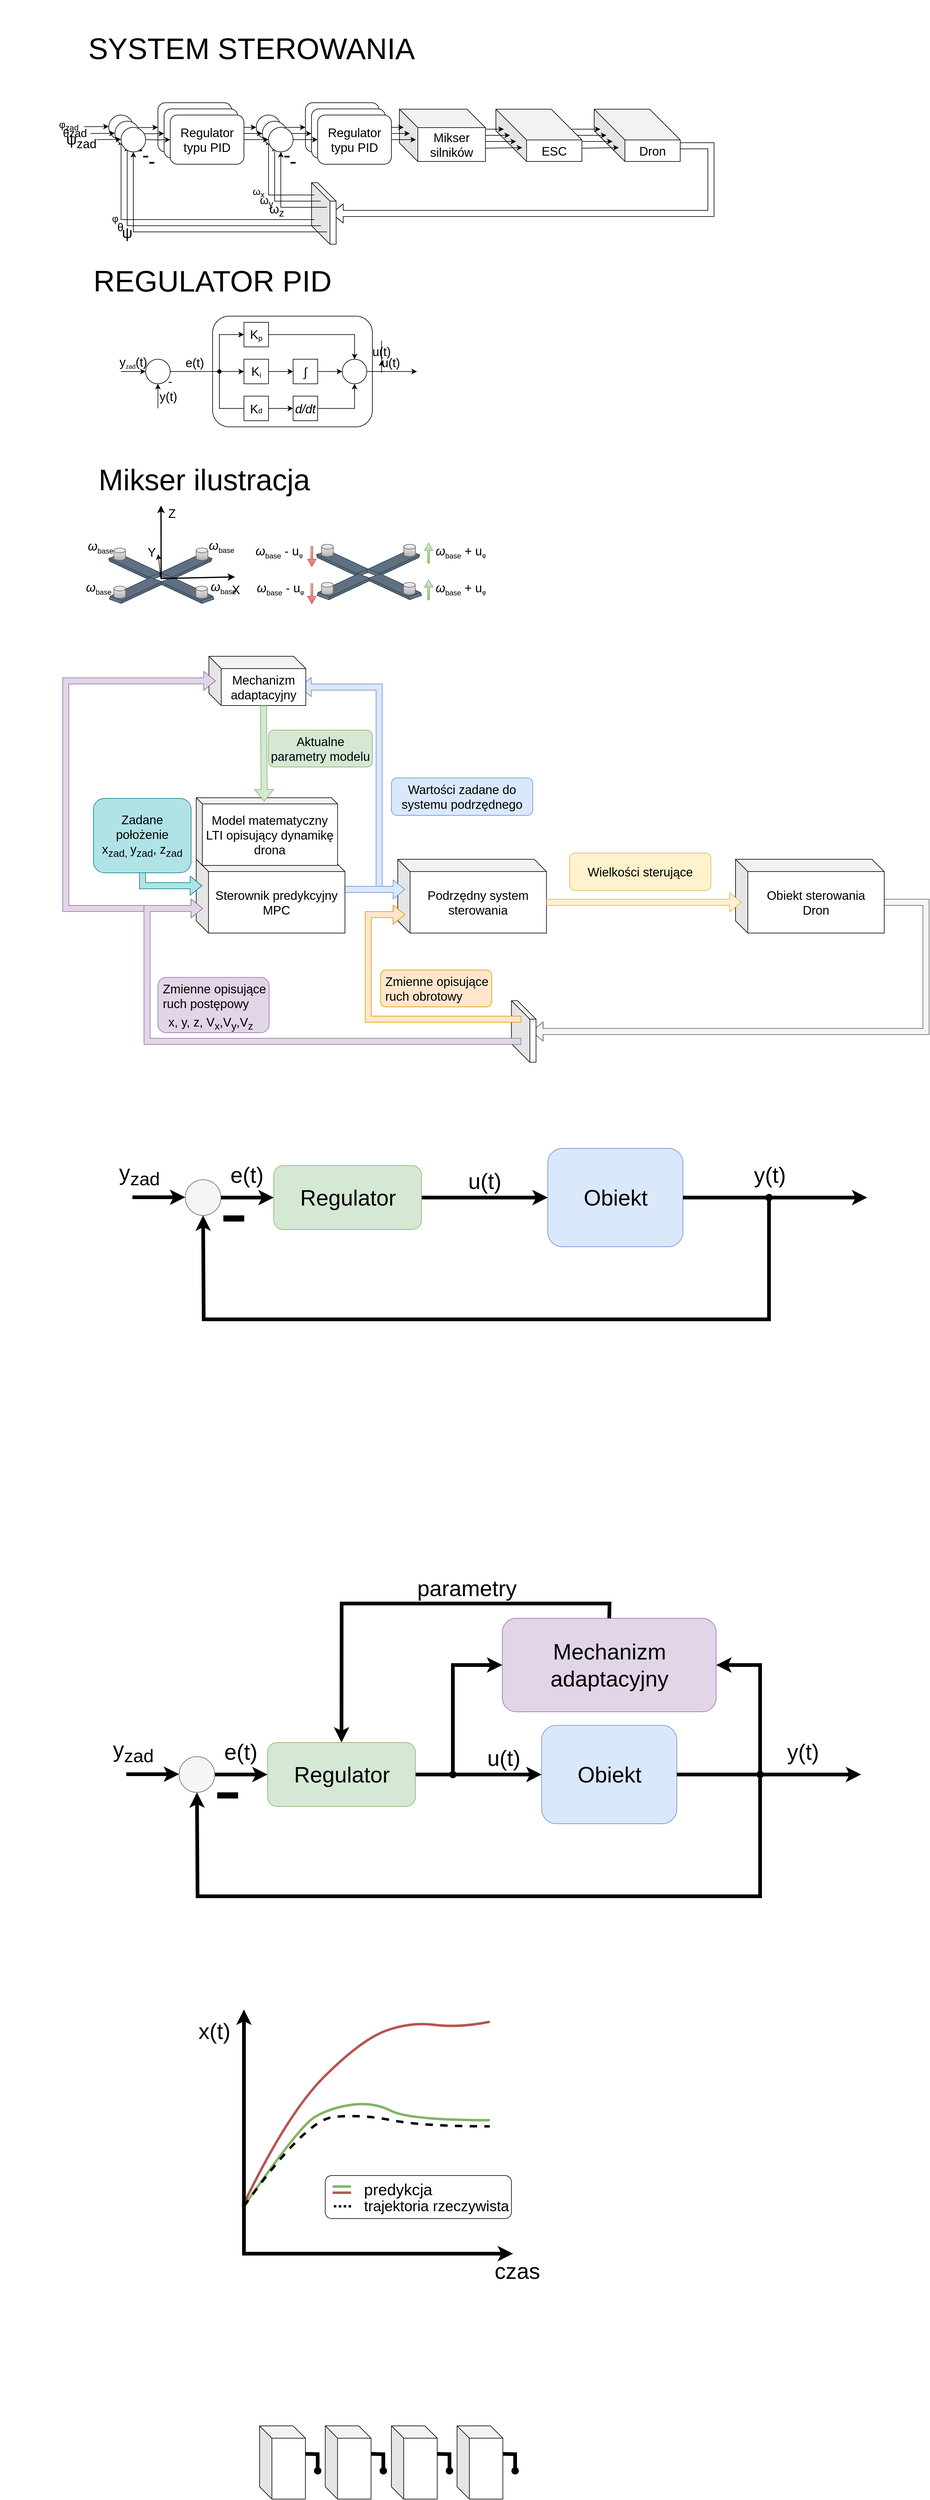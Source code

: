 <mxfile version="21.1.1" type="github">
  <diagram name="Page-1" id="J81h2vpOOWW3btrM4r2T">
    <mxGraphModel dx="1915" dy="299" grid="0" gridSize="10" guides="1" tooltips="1" connect="1" arrows="1" fold="1" page="1" pageScale="1" pageWidth="1654" pageHeight="2336" background="none" math="0" shadow="0">
      <root>
        <mxCell id="0" />
        <mxCell id="1" parent="0" />
        <mxCell id="m2rcQ0vIRyzyNAGegMgO-71" value="" style="rounded=1;whiteSpace=wrap;html=1;" vertex="1" parent="1">
          <mxGeometry x="452.33" y="3550" width="303" height="70" as="geometry" />
        </mxCell>
        <mxCell id="m2rcQ0vIRyzyNAGegMgO-63" value="" style="curved=1;endArrow=none;html=1;rounded=0;strokeWidth=4;endFill=0;fillColor=#d5e8d4;strokeColor=#82b366;" edge="1" parent="1">
          <mxGeometry width="50" height="50" relative="1" as="geometry">
            <mxPoint x="320" y="3600" as="sourcePoint" />
            <mxPoint x="720" y="3460" as="targetPoint" />
            <Array as="points">
              <mxPoint x="410" y="3470" />
              <mxPoint x="460" y="3440" />
              <mxPoint x="530" y="3430" />
              <mxPoint x="590" y="3460" />
            </Array>
          </mxGeometry>
        </mxCell>
        <mxCell id="m2rcQ0vIRyzyNAGegMgO-62" value="" style="curved=1;endArrow=none;html=1;rounded=0;strokeWidth=4;endFill=0;fillColor=#f8cecc;strokeColor=#b85450;" edge="1" parent="1">
          <mxGeometry width="50" height="50" relative="1" as="geometry">
            <mxPoint x="317.83" y="3600" as="sourcePoint" />
            <mxPoint x="720" y="3300" as="targetPoint" />
            <Array as="points">
              <mxPoint x="390" y="3450" />
              <mxPoint x="510" y="3330" />
              <mxPoint x="590" y="3300" />
              <mxPoint x="670" y="3310" />
            </Array>
          </mxGeometry>
        </mxCell>
        <mxCell id="rMOd0mq3vKUzxtM7h03M-28" value="" style="shape=flexArrow;endArrow=classic;html=1;rounded=0;fillColor=#dae8fc;strokeColor=#6c8ebf;" parent="1" edge="1">
          <mxGeometry width="50" height="50" relative="1" as="geometry">
            <mxPoint x="540" y="1460" as="sourcePoint" />
            <mxPoint x="410" y="1130" as="targetPoint" />
            <Array as="points">
              <mxPoint x="540" y="1130" />
            </Array>
          </mxGeometry>
        </mxCell>
        <mxCell id="rMOd0mq3vKUzxtM7h03M-17" value="" style="rounded=1;whiteSpace=wrap;html=1;fillColor=#e1d5e7;strokeColor=#9673a6;" parent="1" vertex="1">
          <mxGeometry x="180.0" y="1602" width="181" height="90" as="geometry" />
        </mxCell>
        <mxCell id="Fp9Q9py_b1QLP6QahJXk-39" value="" style="shape=flexArrow;endArrow=classic;html=1;rounded=0;exitX=0.714;exitY=0.7;exitDx=0;exitDy=0;exitPerimeter=0;" parent="1" source="Fp9Q9py_b1QLP6QahJXk-143" edge="1">
          <mxGeometry width="50" height="50" relative="1" as="geometry">
            <mxPoint x="1040" y="250" as="sourcePoint" />
            <mxPoint x="462" y="360" as="targetPoint" />
            <Array as="points">
              <mxPoint x="1080" y="250" />
              <mxPoint x="1080" y="360" />
            </Array>
          </mxGeometry>
        </mxCell>
        <mxCell id="Fp9Q9py_b1QLP6QahJXk-143" value="&lt;font style=&quot;font-size: 20px;&quot; face=&quot;Arial&quot;&gt;Dron&lt;/font&gt;" style="shape=cube;whiteSpace=wrap;html=1;boundedLbl=1;backgroundOutline=1;darkOpacity=0.05;darkOpacity2=0.1;size=50;" parent="1" vertex="1">
          <mxGeometry x="890" y="190.5" width="140" height="85" as="geometry" />
        </mxCell>
        <mxCell id="Fp9Q9py_b1QLP6QahJXk-139" value="" style="endArrow=classic;html=1;rounded=0;" parent="1" edge="1">
          <mxGeometry width="50" height="50" relative="1" as="geometry">
            <mxPoint x="845" y="223" as="sourcePoint" />
            <mxPoint x="900" y="223" as="targetPoint" />
          </mxGeometry>
        </mxCell>
        <mxCell id="Fp9Q9py_b1QLP6QahJXk-140" value="" style="endArrow=classic;html=1;rounded=0;" parent="1" edge="1">
          <mxGeometry width="50" height="50" relative="1" as="geometry">
            <mxPoint x="851" y="233" as="sourcePoint" />
            <mxPoint x="910" y="233" as="targetPoint" />
          </mxGeometry>
        </mxCell>
        <mxCell id="Fp9Q9py_b1QLP6QahJXk-141" value="" style="endArrow=classic;html=1;rounded=0;" parent="1" edge="1">
          <mxGeometry width="50" height="50" relative="1" as="geometry">
            <mxPoint x="863" y="243" as="sourcePoint" />
            <mxPoint x="920" y="243" as="targetPoint" />
          </mxGeometry>
        </mxCell>
        <mxCell id="Fp9Q9py_b1QLP6QahJXk-142" value="" style="endArrow=classic;html=1;rounded=0;" parent="1" edge="1">
          <mxGeometry width="50" height="50" relative="1" as="geometry">
            <mxPoint x="865" y="254" as="sourcePoint" />
            <mxPoint x="930" y="253" as="targetPoint" />
          </mxGeometry>
        </mxCell>
        <mxCell id="Fp9Q9py_b1QLP6QahJXk-104" value="&lt;font style=&quot;font-size: 20px;&quot; face=&quot;Arial&quot;&gt;ESC&lt;/font&gt;" style="shape=cube;whiteSpace=wrap;html=1;boundedLbl=1;backgroundOutline=1;darkOpacity=0.05;darkOpacity2=0.1;size=50;" parent="1" vertex="1">
          <mxGeometry x="730" y="190.5" width="140" height="85" as="geometry" />
        </mxCell>
        <mxCell id="Fp9Q9py_b1QLP6QahJXk-134" value="" style="endArrow=classic;html=1;rounded=0;exitX=1;exitY=0.5;exitDx=0;exitDy=0;" parent="1" edge="1">
          <mxGeometry width="50" height="50" relative="1" as="geometry">
            <mxPoint x="703" y="223" as="sourcePoint" />
            <mxPoint x="743" y="223" as="targetPoint" />
          </mxGeometry>
        </mxCell>
        <mxCell id="Fp9Q9py_b1QLP6QahJXk-135" value="" style="endArrow=classic;html=1;rounded=0;exitX=1;exitY=0.5;exitDx=0;exitDy=0;" parent="1" edge="1">
          <mxGeometry width="50" height="50" relative="1" as="geometry">
            <mxPoint x="713" y="233" as="sourcePoint" />
            <mxPoint x="753" y="233" as="targetPoint" />
          </mxGeometry>
        </mxCell>
        <mxCell id="Fp9Q9py_b1QLP6QahJXk-136" value="" style="endArrow=classic;html=1;rounded=0;" parent="1" edge="1">
          <mxGeometry width="50" height="50" relative="1" as="geometry">
            <mxPoint x="706" y="243" as="sourcePoint" />
            <mxPoint x="763" y="243" as="targetPoint" />
          </mxGeometry>
        </mxCell>
        <mxCell id="Fp9Q9py_b1QLP6QahJXk-137" value="" style="endArrow=classic;html=1;rounded=0;" parent="1" edge="1">
          <mxGeometry width="50" height="50" relative="1" as="geometry">
            <mxPoint x="708" y="254" as="sourcePoint" />
            <mxPoint x="773" y="253" as="targetPoint" />
          </mxGeometry>
        </mxCell>
        <mxCell id="Fp9Q9py_b1QLP6QahJXk-43" value="" style="shape=cube;whiteSpace=wrap;html=1;boundedLbl=1;backgroundOutline=1;darkOpacity=0.05;darkOpacity2=0.1;size=30;" parent="1" vertex="1">
          <mxGeometry x="430" y="310" width="40" height="100" as="geometry" />
        </mxCell>
        <mxCell id="Fp9Q9py_b1QLP6QahJXk-20" value="&lt;font style=&quot;font-size: 20px;&quot; face=&quot;Arial&quot;&gt;Mikser silników&lt;/font&gt;" style="shape=cube;whiteSpace=wrap;html=1;boundedLbl=1;backgroundOutline=1;darkOpacity=0.05;darkOpacity2=0.1;size=30;" parent="1" vertex="1">
          <mxGeometry x="573" y="190.5" width="140" height="85" as="geometry" />
        </mxCell>
        <mxCell id="Fp9Q9py_b1QLP6QahJXk-91" style="edgeStyle=orthogonalEdgeStyle;rounded=0;orthogonalLoop=1;jettySize=auto;html=1;exitX=1;exitY=0.5;exitDx=0;exitDy=0;entryX=0;entryY=0.5;entryDx=0;entryDy=0;" parent="1" source="Fp9Q9py_b1QLP6QahJXk-92" target="Fp9Q9py_b1QLP6QahJXk-95" edge="1">
          <mxGeometry relative="1" as="geometry" />
        </mxCell>
        <mxCell id="Fp9Q9py_b1QLP6QahJXk-92" value="&lt;div&gt;Regulator typu PID&lt;/div&gt;" style="rounded=1;whiteSpace=wrap;html=1;fontFamily=Arial;" parent="1" vertex="1">
          <mxGeometry x="180" y="180" width="120" height="80" as="geometry" />
        </mxCell>
        <mxCell id="Fp9Q9py_b1QLP6QahJXk-93" value="&lt;div&gt;Regulator typu PID&lt;/div&gt;" style="rounded=1;whiteSpace=wrap;html=1;fontFamily=Arial;" parent="1" vertex="1">
          <mxGeometry x="420" y="180" width="120" height="80" as="geometry" />
        </mxCell>
        <mxCell id="Fp9Q9py_b1QLP6QahJXk-94" style="edgeStyle=orthogonalEdgeStyle;rounded=0;orthogonalLoop=1;jettySize=auto;html=1;exitX=1;exitY=0.5;exitDx=0;exitDy=0;entryX=0;entryY=0.5;entryDx=0;entryDy=0;" parent="1" source="Fp9Q9py_b1QLP6QahJXk-95" target="Fp9Q9py_b1QLP6QahJXk-93" edge="1">
          <mxGeometry relative="1" as="geometry" />
        </mxCell>
        <mxCell id="Fp9Q9py_b1QLP6QahJXk-95" value="" style="ellipse;whiteSpace=wrap;html=1;aspect=fixed;" parent="1" vertex="1">
          <mxGeometry x="340" y="200" width="40" height="40" as="geometry" />
        </mxCell>
        <mxCell id="Fp9Q9py_b1QLP6QahJXk-96" value="" style="endArrow=classic;html=1;rounded=0;exitX=1;exitY=0.5;exitDx=0;exitDy=0;" parent="1" source="Fp9Q9py_b1QLP6QahJXk-93" edge="1">
          <mxGeometry width="50" height="50" relative="1" as="geometry">
            <mxPoint x="600" y="240" as="sourcePoint" />
            <mxPoint x="580" y="220" as="targetPoint" />
          </mxGeometry>
        </mxCell>
        <mxCell id="Fp9Q9py_b1QLP6QahJXk-97" value="" style="endArrow=classic;html=1;rounded=0;entryX=0.5;entryY=1;entryDx=0;entryDy=0;" parent="1" target="Fp9Q9py_b1QLP6QahJXk-95" edge="1">
          <mxGeometry width="50" height="50" relative="1" as="geometry">
            <mxPoint x="435" y="330" as="sourcePoint" />
            <mxPoint x="320" y="280" as="targetPoint" />
            <Array as="points">
              <mxPoint x="360" y="330" />
            </Array>
          </mxGeometry>
        </mxCell>
        <mxCell id="Fp9Q9py_b1QLP6QahJXk-98" value="&lt;font style=&quot;font-size: 34px;&quot; face=&quot;Arial&quot;&gt;-&lt;/font&gt;" style="text;html=1;strokeColor=none;fillColor=none;align=center;verticalAlign=middle;whiteSpace=wrap;rounded=0;" parent="1" vertex="1">
          <mxGeometry x="350" y="240" width="60" height="30" as="geometry" />
        </mxCell>
        <mxCell id="Fp9Q9py_b1QLP6QahJXk-99" value="" style="endArrow=classic;html=1;rounded=0;entryX=0.5;entryY=1;entryDx=0;entryDy=0;" parent="1" target="Fp9Q9py_b1QLP6QahJXk-101" edge="1">
          <mxGeometry width="50" height="50" relative="1" as="geometry">
            <mxPoint x="435" y="370" as="sourcePoint" />
            <mxPoint x="100" y="240" as="targetPoint" />
            <Array as="points">
              <mxPoint x="120" y="370" />
            </Array>
          </mxGeometry>
        </mxCell>
        <mxCell id="Fp9Q9py_b1QLP6QahJXk-100" value="" style="edgeStyle=orthogonalEdgeStyle;rounded=0;orthogonalLoop=1;jettySize=auto;html=1;" parent="1" target="Fp9Q9py_b1QLP6QahJXk-92" edge="1">
          <mxGeometry relative="1" as="geometry">
            <mxPoint x="140" y="220" as="sourcePoint" />
          </mxGeometry>
        </mxCell>
        <mxCell id="Fp9Q9py_b1QLP6QahJXk-101" value="" style="ellipse;whiteSpace=wrap;html=1;aspect=fixed;" parent="1" vertex="1">
          <mxGeometry x="100" y="200" width="40" height="40" as="geometry" />
        </mxCell>
        <mxCell id="Fp9Q9py_b1QLP6QahJXk-102" value="&lt;font style=&quot;font-size: 34px;&quot; face=&quot;Arial&quot;&gt;-&lt;/font&gt;" style="text;html=1;strokeColor=none;fillColor=none;align=center;verticalAlign=middle;whiteSpace=wrap;rounded=0;" parent="1" vertex="1">
          <mxGeometry x="120" y="240" width="60" height="30" as="geometry" />
        </mxCell>
        <mxCell id="Fp9Q9py_b1QLP6QahJXk-103" value="" style="endArrow=classic;html=1;rounded=0;" parent="1" edge="1">
          <mxGeometry width="50" height="50" relative="1" as="geometry">
            <mxPoint x="60" y="219" as="sourcePoint" />
            <mxPoint x="100" y="218.71" as="targetPoint" />
          </mxGeometry>
        </mxCell>
        <mxCell id="Fp9Q9py_b1QLP6QahJXk-78" style="edgeStyle=orthogonalEdgeStyle;rounded=0;orthogonalLoop=1;jettySize=auto;html=1;exitX=1;exitY=0.5;exitDx=0;exitDy=0;entryX=0;entryY=0.5;entryDx=0;entryDy=0;" parent="1" source="Fp9Q9py_b1QLP6QahJXk-79" target="Fp9Q9py_b1QLP6QahJXk-82" edge="1">
          <mxGeometry relative="1" as="geometry" />
        </mxCell>
        <mxCell id="Fp9Q9py_b1QLP6QahJXk-79" value="&lt;div&gt;Regulator typu PID&lt;/div&gt;" style="rounded=1;whiteSpace=wrap;html=1;fontFamily=Arial;" parent="1" vertex="1">
          <mxGeometry x="190" y="190" width="120" height="80" as="geometry" />
        </mxCell>
        <mxCell id="Fp9Q9py_b1QLP6QahJXk-80" value="&lt;div&gt;Regulator typu PID&lt;/div&gt;" style="rounded=1;whiteSpace=wrap;html=1;fontFamily=Arial;" parent="1" vertex="1">
          <mxGeometry x="430" y="190" width="120" height="80" as="geometry" />
        </mxCell>
        <mxCell id="Fp9Q9py_b1QLP6QahJXk-81" style="edgeStyle=orthogonalEdgeStyle;rounded=0;orthogonalLoop=1;jettySize=auto;html=1;exitX=1;exitY=0.5;exitDx=0;exitDy=0;entryX=0;entryY=0.5;entryDx=0;entryDy=0;" parent="1" source="Fp9Q9py_b1QLP6QahJXk-82" target="Fp9Q9py_b1QLP6QahJXk-80" edge="1">
          <mxGeometry relative="1" as="geometry" />
        </mxCell>
        <mxCell id="Fp9Q9py_b1QLP6QahJXk-82" value="" style="ellipse;whiteSpace=wrap;html=1;aspect=fixed;" parent="1" vertex="1">
          <mxGeometry x="350" y="210" width="40" height="40" as="geometry" />
        </mxCell>
        <mxCell id="Fp9Q9py_b1QLP6QahJXk-83" value="" style="endArrow=classic;html=1;rounded=0;exitX=1;exitY=0.5;exitDx=0;exitDy=0;" parent="1" source="Fp9Q9py_b1QLP6QahJXk-80" edge="1">
          <mxGeometry width="50" height="50" relative="1" as="geometry">
            <mxPoint x="610" y="250" as="sourcePoint" />
            <mxPoint x="590" y="230" as="targetPoint" />
          </mxGeometry>
        </mxCell>
        <mxCell id="Fp9Q9py_b1QLP6QahJXk-84" value="" style="endArrow=classic;html=1;rounded=0;entryX=0.5;entryY=1;entryDx=0;entryDy=0;" parent="1" target="Fp9Q9py_b1QLP6QahJXk-82" edge="1">
          <mxGeometry width="50" height="50" relative="1" as="geometry">
            <mxPoint x="445" y="340" as="sourcePoint" />
            <mxPoint x="330" y="290" as="targetPoint" />
            <Array as="points">
              <mxPoint x="370" y="340" />
            </Array>
          </mxGeometry>
        </mxCell>
        <mxCell id="Fp9Q9py_b1QLP6QahJXk-85" value="&lt;font style=&quot;font-size: 34px;&quot; face=&quot;Arial&quot;&gt;-&lt;/font&gt;" style="text;html=1;strokeColor=none;fillColor=none;align=center;verticalAlign=middle;whiteSpace=wrap;rounded=0;" parent="1" vertex="1">
          <mxGeometry x="360" y="250" width="60" height="30" as="geometry" />
        </mxCell>
        <mxCell id="Fp9Q9py_b1QLP6QahJXk-86" value="" style="endArrow=classic;html=1;rounded=0;entryX=0.5;entryY=1;entryDx=0;entryDy=0;" parent="1" target="Fp9Q9py_b1QLP6QahJXk-88" edge="1">
          <mxGeometry width="50" height="50" relative="1" as="geometry">
            <mxPoint x="445" y="380" as="sourcePoint" />
            <mxPoint x="110" y="250" as="targetPoint" />
            <Array as="points">
              <mxPoint x="130" y="380" />
            </Array>
          </mxGeometry>
        </mxCell>
        <mxCell id="Fp9Q9py_b1QLP6QahJXk-87" value="" style="edgeStyle=orthogonalEdgeStyle;rounded=0;orthogonalLoop=1;jettySize=auto;html=1;" parent="1" target="Fp9Q9py_b1QLP6QahJXk-79" edge="1">
          <mxGeometry relative="1" as="geometry">
            <mxPoint x="150" y="230" as="sourcePoint" />
          </mxGeometry>
        </mxCell>
        <mxCell id="Fp9Q9py_b1QLP6QahJXk-88" value="" style="ellipse;whiteSpace=wrap;html=1;aspect=fixed;" parent="1" vertex="1">
          <mxGeometry x="110" y="210" width="40" height="40" as="geometry" />
        </mxCell>
        <mxCell id="Fp9Q9py_b1QLP6QahJXk-89" value="&lt;font style=&quot;font-size: 34px;&quot; face=&quot;Arial&quot;&gt;-&lt;/font&gt;" style="text;html=1;strokeColor=none;fillColor=none;align=center;verticalAlign=middle;whiteSpace=wrap;rounded=0;" parent="1" vertex="1">
          <mxGeometry x="130" y="250" width="60" height="30" as="geometry" />
        </mxCell>
        <mxCell id="Fp9Q9py_b1QLP6QahJXk-90" value="" style="endArrow=classic;html=1;rounded=0;" parent="1" edge="1">
          <mxGeometry width="50" height="50" relative="1" as="geometry">
            <mxPoint x="70" y="230" as="sourcePoint" />
            <mxPoint x="110" y="229.71" as="targetPoint" />
          </mxGeometry>
        </mxCell>
        <mxCell id="Fp9Q9py_b1QLP6QahJXk-16" style="edgeStyle=orthogonalEdgeStyle;rounded=0;orthogonalLoop=1;jettySize=auto;html=1;exitX=1;exitY=0.5;exitDx=0;exitDy=0;entryX=0;entryY=0.5;entryDx=0;entryDy=0;" parent="1" source="Fp9Q9py_b1QLP6QahJXk-12" target="Fp9Q9py_b1QLP6QahJXk-15" edge="1">
          <mxGeometry relative="1" as="geometry" />
        </mxCell>
        <mxCell id="Fp9Q9py_b1QLP6QahJXk-12" value="&lt;div style=&quot;font-size: 20px;&quot;&gt;&lt;font style=&quot;font-size: 20px;&quot;&gt;Regulator typu PID&lt;/font&gt;&lt;/div&gt;" style="rounded=1;whiteSpace=wrap;html=1;fontFamily=Arial;" parent="1" vertex="1">
          <mxGeometry x="200" y="200" width="120" height="80" as="geometry" />
        </mxCell>
        <mxCell id="Fp9Q9py_b1QLP6QahJXk-13" value="&lt;div style=&quot;font-size: 20px;&quot;&gt;&lt;font style=&quot;font-size: 20px;&quot;&gt;Regulator typu PID&lt;/font&gt;&lt;/div&gt;" style="rounded=1;whiteSpace=wrap;html=1;fontFamily=Arial;" parent="1" vertex="1">
          <mxGeometry x="440" y="200" width="120" height="80" as="geometry" />
        </mxCell>
        <mxCell id="Fp9Q9py_b1QLP6QahJXk-17" style="edgeStyle=orthogonalEdgeStyle;rounded=0;orthogonalLoop=1;jettySize=auto;html=1;exitX=1;exitY=0.5;exitDx=0;exitDy=0;entryX=0;entryY=0.5;entryDx=0;entryDy=0;" parent="1" source="Fp9Q9py_b1QLP6QahJXk-15" target="Fp9Q9py_b1QLP6QahJXk-13" edge="1">
          <mxGeometry relative="1" as="geometry" />
        </mxCell>
        <mxCell id="Fp9Q9py_b1QLP6QahJXk-15" value="" style="ellipse;whiteSpace=wrap;html=1;aspect=fixed;" parent="1" vertex="1">
          <mxGeometry x="360" y="220" width="40" height="40" as="geometry" />
        </mxCell>
        <mxCell id="Fp9Q9py_b1QLP6QahJXk-18" value="" style="endArrow=classic;html=1;rounded=0;exitX=1;exitY=0.5;exitDx=0;exitDy=0;" parent="1" source="Fp9Q9py_b1QLP6QahJXk-13" edge="1">
          <mxGeometry width="50" height="50" relative="1" as="geometry">
            <mxPoint x="620" y="260" as="sourcePoint" />
            <mxPoint x="600" y="240" as="targetPoint" />
          </mxGeometry>
        </mxCell>
        <mxCell id="Fp9Q9py_b1QLP6QahJXk-44" value="" style="endArrow=classic;html=1;rounded=0;entryX=0.5;entryY=1;entryDx=0;entryDy=0;" parent="1" target="Fp9Q9py_b1QLP6QahJXk-15" edge="1">
          <mxGeometry width="50" height="50" relative="1" as="geometry">
            <mxPoint x="455" y="350" as="sourcePoint" />
            <mxPoint x="340" y="300" as="targetPoint" />
            <Array as="points">
              <mxPoint x="380" y="350" />
            </Array>
          </mxGeometry>
        </mxCell>
        <mxCell id="Fp9Q9py_b1QLP6QahJXk-45" value="&lt;font style=&quot;font-size: 34px;&quot; face=&quot;Arial&quot;&gt;-&lt;/font&gt;" style="text;html=1;strokeColor=none;fillColor=none;align=center;verticalAlign=middle;whiteSpace=wrap;rounded=0;" parent="1" vertex="1">
          <mxGeometry x="370" y="260" width="60" height="30" as="geometry" />
        </mxCell>
        <mxCell id="Fp9Q9py_b1QLP6QahJXk-46" value="" style="endArrow=classic;html=1;rounded=0;entryX=0.5;entryY=1;entryDx=0;entryDy=0;" parent="1" target="Fp9Q9py_b1QLP6QahJXk-47" edge="1">
          <mxGeometry width="50" height="50" relative="1" as="geometry">
            <mxPoint x="455" y="390" as="sourcePoint" />
            <mxPoint x="120" y="260" as="targetPoint" />
            <Array as="points">
              <mxPoint x="140" y="390" />
            </Array>
          </mxGeometry>
        </mxCell>
        <mxCell id="Fp9Q9py_b1QLP6QahJXk-52" value="" style="edgeStyle=orthogonalEdgeStyle;rounded=0;orthogonalLoop=1;jettySize=auto;html=1;" parent="1" target="Fp9Q9py_b1QLP6QahJXk-12" edge="1">
          <mxGeometry relative="1" as="geometry">
            <mxPoint x="160" y="240" as="sourcePoint" />
          </mxGeometry>
        </mxCell>
        <mxCell id="Fp9Q9py_b1QLP6QahJXk-47" value="" style="ellipse;whiteSpace=wrap;html=1;aspect=fixed;" parent="1" vertex="1">
          <mxGeometry x="120" y="220" width="40" height="40" as="geometry" />
        </mxCell>
        <mxCell id="Fp9Q9py_b1QLP6QahJXk-48" value="&lt;font style=&quot;font-size: 34px;&quot; face=&quot;Arial&quot;&gt;-&lt;/font&gt;" style="text;html=1;strokeColor=none;fillColor=none;align=center;verticalAlign=middle;whiteSpace=wrap;rounded=0;" parent="1" vertex="1">
          <mxGeometry x="140" y="260" width="60" height="30" as="geometry" />
        </mxCell>
        <mxCell id="Fp9Q9py_b1QLP6QahJXk-53" value="" style="endArrow=classic;html=1;rounded=0;" parent="1" edge="1">
          <mxGeometry width="50" height="50" relative="1" as="geometry">
            <mxPoint x="80" y="240" as="sourcePoint" />
            <mxPoint x="120" y="239.71" as="targetPoint" />
          </mxGeometry>
        </mxCell>
        <mxCell id="Fp9Q9py_b1QLP6QahJXk-106" value="&lt;font style=&quot;font-size: 16px;&quot; face=&quot;Arial&quot;&gt;φ&lt;sub&gt;zad&lt;/sub&gt;&lt;/font&gt;" style="text;html=1;strokeColor=none;fillColor=none;align=center;verticalAlign=middle;whiteSpace=wrap;rounded=0;" parent="1" vertex="1">
          <mxGeometry x="10" y="202" width="50" height="30" as="geometry" />
        </mxCell>
        <mxCell id="Fp9Q9py_b1QLP6QahJXk-107" value="&lt;font size=&quot;1&quot;&gt;&lt;sub&gt;&lt;font style=&quot;white-space: pre-wrap; font-size: 18px;&quot; face=&quot;Arial&quot;&gt;θzad&lt;/font&gt;&lt;/sub&gt;&lt;/font&gt;" style="text;html=1;strokeColor=none;fillColor=none;align=center;verticalAlign=middle;whiteSpace=wrap;rounded=0;" parent="1" vertex="1">
          <mxGeometry x="15" y="215" width="60" height="30" as="geometry" />
        </mxCell>
        <mxCell id="Fp9Q9py_b1QLP6QahJXk-108" value="&lt;font style=&quot;font-size: 24px; white-space: pre-wrap;&quot;&gt;ψ&lt;sub&gt;zad&lt;/sub&gt;&lt;/font&gt;" style="text;html=1;strokeColor=none;fillColor=none;align=center;verticalAlign=middle;whiteSpace=wrap;rounded=0;" parent="1" vertex="1">
          <mxGeometry x="29" y="230" width="53.33" height="24" as="geometry" />
        </mxCell>
        <mxCell id="Fp9Q9py_b1QLP6QahJXk-122" value="&lt;div style=&quot;font-size: 20px;&quot; align=&quot;justify&quot;&gt;&lt;font style=&quot;font-size: 20px;&quot;&gt;ω&lt;sub&gt;z&lt;/sub&gt;&lt;/font&gt;&lt;/div&gt;" style="text;html=1;align=center;verticalAlign=middle;resizable=0;points=[];autosize=1;strokeColor=none;fillColor=none;" parent="1" vertex="1">
          <mxGeometry x="348" y="335" width="50" height="40" as="geometry" />
        </mxCell>
        <mxCell id="Fp9Q9py_b1QLP6QahJXk-123" value="&lt;div style=&quot;font-size: 16px;&quot;&gt;&lt;font style=&quot;font-size: 16px;&quot;&gt;φ&lt;/font&gt;&lt;/div&gt;" style="text;html=1;align=center;verticalAlign=middle;resizable=0;points=[];autosize=1;strokeColor=none;fillColor=none;" parent="1" vertex="1">
          <mxGeometry x="95" y="353" width="30" height="30" as="geometry" />
        </mxCell>
        <mxCell id="Fp9Q9py_b1QLP6QahJXk-125" value="&lt;font style=&quot;font-size: 24px;&quot;&gt;ψ&lt;/font&gt;" style="text;html=1;strokeColor=none;fillColor=none;align=center;verticalAlign=middle;whiteSpace=wrap;rounded=0;" parent="1" vertex="1">
          <mxGeometry x="100" y="377" width="60" height="30" as="geometry" />
        </mxCell>
        <mxCell id="Fp9Q9py_b1QLP6QahJXk-126" value="&lt;div style=&quot;font-size: 18px;&quot;&gt;&lt;font style=&quot;font-size: 18px;&quot;&gt;θ&lt;/font&gt;&lt;/div&gt;" style="text;html=1;strokeColor=none;fillColor=none;align=center;verticalAlign=middle;whiteSpace=wrap;rounded=0;" parent="1" vertex="1">
          <mxGeometry x="89" y="368" width="60" height="30" as="geometry" />
        </mxCell>
        <mxCell id="Fp9Q9py_b1QLP6QahJXk-127" value="&lt;font style=&quot;font-size: 16px;&quot;&gt;&lt;font style=&quot;font-size: 16px;&quot; face=&quot;Arial&quot;&gt;ω&lt;sub&gt;x&lt;/sub&gt;&lt;/font&gt;&lt;/font&gt;" style="text;html=1;strokeColor=none;fillColor=none;align=center;verticalAlign=middle;whiteSpace=wrap;rounded=0;" parent="1" vertex="1">
          <mxGeometry x="314" y="311" width="60" height="30" as="geometry" />
        </mxCell>
        <mxCell id="Fp9Q9py_b1QLP6QahJXk-128" value="&lt;font style=&quot;font-size: 18px;&quot;&gt;&lt;font style=&quot;font-size: 18px;&quot;&gt;ω&lt;sub&gt;y&lt;/sub&gt;&lt;/font&gt; &lt;/font&gt;" style="text;whiteSpace=wrap;html=1;" parent="1" vertex="1">
          <mxGeometry x="344" y="322" width="30" height="30" as="geometry" />
        </mxCell>
        <mxCell id="Fp9Q9py_b1QLP6QahJXk-185" value="&lt;font style=&quot;font-size: 48px;&quot;&gt;SYSTEM STEROWANIA&lt;br&gt;&lt;/font&gt;" style="text;html=1;strokeColor=none;fillColor=none;align=center;verticalAlign=middle;whiteSpace=wrap;rounded=0;" parent="1" vertex="1">
          <mxGeometry y="13" width="665" height="157" as="geometry" />
        </mxCell>
        <mxCell id="Fp9Q9py_b1QLP6QahJXk-186" value="&lt;font style=&quot;font-size: 48px;&quot;&gt;Mikser ilustracja&lt;br&gt;&lt;/font&gt;" style="text;html=1;strokeColor=none;fillColor=none;align=center;verticalAlign=middle;whiteSpace=wrap;rounded=0;" parent="1" vertex="1">
          <mxGeometry x="-77" y="714" width="665" height="157" as="geometry" />
        </mxCell>
        <mxCell id="Fp9Q9py_b1QLP6QahJXk-187" value="" style="group" parent="1" vertex="1" connectable="0">
          <mxGeometry x="110" y="527" width="491.609" height="180" as="geometry" />
        </mxCell>
        <mxCell id="Fp9Q9py_b1QLP6QahJXk-184" value="" style="rounded=1;whiteSpace=wrap;html=1;" parent="Fp9Q9py_b1QLP6QahJXk-187" vertex="1">
          <mxGeometry x="159" width="260" height="180" as="geometry" />
        </mxCell>
        <mxCell id="Fp9Q9py_b1QLP6QahJXk-151" value="" style="ellipse;whiteSpace=wrap;html=1;" parent="Fp9Q9py_b1QLP6QahJXk-187" vertex="1">
          <mxGeometry x="50" y="70" width="40" height="40" as="geometry" />
        </mxCell>
        <mxCell id="Fp9Q9py_b1QLP6QahJXk-152" value="" style="endArrow=classic;html=1;rounded=0;" parent="Fp9Q9py_b1QLP6QahJXk-187" edge="1">
          <mxGeometry width="50" height="50" relative="1" as="geometry">
            <mxPoint x="10" y="90" as="sourcePoint" />
            <mxPoint x="50" y="90" as="targetPoint" />
          </mxGeometry>
        </mxCell>
        <mxCell id="Fp9Q9py_b1QLP6QahJXk-156" value="&lt;font size=&quot;1&quot;&gt;&lt;font style=&quot;font-size: 20px;&quot; face=&quot;Arial&quot;&gt;y&lt;/font&gt;&lt;/font&gt;&lt;font style=&quot;font-size: 12px;&quot;&gt;&lt;font style=&quot;white-space: pre-wrap; font-size: 12px;&quot; face=&quot;Arial&quot;&gt;&lt;span style=&quot;&quot;&gt;&lt;/span&gt;&lt;sub style=&quot;&quot;&gt;zad&lt;/sub&gt;&lt;/font&gt;&lt;font style=&quot;white-space: pre-wrap; font-size: 20px;&quot; face=&quot;Arial&quot;&gt;(t)&lt;/font&gt;&lt;/font&gt;" style="text;html=1;strokeColor=none;fillColor=none;align=center;verticalAlign=middle;whiteSpace=wrap;rounded=0;" parent="Fp9Q9py_b1QLP6QahJXk-187" vertex="1">
          <mxGeometry y="60" width="60" height="30" as="geometry" />
        </mxCell>
        <mxCell id="Fp9Q9py_b1QLP6QahJXk-158" value="&lt;font style=&quot;font-size: 20px;&quot; face=&quot;Arial&quot;&gt;y&lt;/font&gt;&lt;font style=&quot;white-space: pre-wrap; font-size: 20px;&quot; face=&quot;Arial&quot;&gt;(t)&lt;/font&gt;" style="text;html=1;strokeColor=none;fillColor=none;align=center;verticalAlign=middle;whiteSpace=wrap;rounded=0;" parent="Fp9Q9py_b1QLP6QahJXk-187" vertex="1">
          <mxGeometry x="57" y="115" width="60" height="30" as="geometry" />
        </mxCell>
        <mxCell id="Fp9Q9py_b1QLP6QahJXk-160" value="" style="endArrow=classic;html=1;rounded=0;" parent="Fp9Q9py_b1QLP6QahJXk-187" edge="1">
          <mxGeometry width="50" height="50" relative="1" as="geometry">
            <mxPoint x="70" y="150" as="sourcePoint" />
            <mxPoint x="70" y="110" as="targetPoint" />
          </mxGeometry>
        </mxCell>
        <mxCell id="Fp9Q9py_b1QLP6QahJXk-161" value="&lt;font style=&quot;font-size: 20px;&quot; face=&quot;Arial&quot;&gt;-&lt;/font&gt;" style="text;html=1;strokeColor=none;fillColor=none;align=center;verticalAlign=middle;whiteSpace=wrap;rounded=0;" parent="Fp9Q9py_b1QLP6QahJXk-187" vertex="1">
          <mxGeometry x="60" y="90" width="60" height="30" as="geometry" />
        </mxCell>
        <mxCell id="Fp9Q9py_b1QLP6QahJXk-162" value="" style="endArrow=oval;html=1;rounded=0;exitX=1;exitY=0.5;exitDx=0;exitDy=0;endFill=1;" parent="Fp9Q9py_b1QLP6QahJXk-187" source="Fp9Q9py_b1QLP6QahJXk-151" edge="1">
          <mxGeometry width="50" height="50" relative="1" as="geometry">
            <mxPoint x="100" y="80" as="sourcePoint" />
            <mxPoint x="170" y="90" as="targetPoint" />
          </mxGeometry>
        </mxCell>
        <mxCell id="Fp9Q9py_b1QLP6QahJXk-163" value="&lt;font style=&quot;font-size: 20px;&quot;&gt;e(t)&lt;/font&gt;" style="text;html=1;strokeColor=none;fillColor=none;align=center;verticalAlign=middle;whiteSpace=wrap;rounded=0;" parent="Fp9Q9py_b1QLP6QahJXk-187" vertex="1">
          <mxGeometry x="100" y="60" width="60" height="30" as="geometry" />
        </mxCell>
        <mxCell id="Fp9Q9py_b1QLP6QahJXk-164" value="" style="endArrow=classic;html=1;rounded=0;entryX=0;entryY=0.5;entryDx=0;entryDy=0;" parent="Fp9Q9py_b1QLP6QahJXk-187" target="Fp9Q9py_b1QLP6QahJXk-167" edge="1">
          <mxGeometry width="50" height="50" relative="1" as="geometry">
            <mxPoint x="170" y="90" as="sourcePoint" />
            <mxPoint x="220" y="30" as="targetPoint" />
            <Array as="points">
              <mxPoint x="170" y="30" />
            </Array>
          </mxGeometry>
        </mxCell>
        <mxCell id="Fp9Q9py_b1QLP6QahJXk-167" value="&lt;font style=&quot;font-size: 20px;&quot;&gt;K&lt;/font&gt;&lt;font size=&quot;1&quot;&gt;&lt;sub style=&quot;font-size: 12px;&quot;&gt;p&lt;/sub&gt;&lt;/font&gt;" style="whiteSpace=wrap;html=1;aspect=fixed;" parent="Fp9Q9py_b1QLP6QahJXk-187" vertex="1">
          <mxGeometry x="210" y="10" width="40" height="40" as="geometry" />
        </mxCell>
        <mxCell id="Fp9Q9py_b1QLP6QahJXk-168" value="&lt;font style=&quot;font-size: 20px;&quot;&gt;K&lt;font size=&quot;1&quot;&gt;&lt;sub style=&quot;font-size: 12px;&quot;&gt;i&lt;/sub&gt;&lt;/font&gt;&lt;/font&gt;" style="whiteSpace=wrap;html=1;aspect=fixed;" parent="Fp9Q9py_b1QLP6QahJXk-187" vertex="1">
          <mxGeometry x="210" y="70" width="40" height="40" as="geometry" />
        </mxCell>
        <mxCell id="Fp9Q9py_b1QLP6QahJXk-169" value="" style="endArrow=classic;html=1;rounded=0;entryX=0;entryY=0.5;entryDx=0;entryDy=0;" parent="Fp9Q9py_b1QLP6QahJXk-187" target="Fp9Q9py_b1QLP6QahJXk-168" edge="1">
          <mxGeometry width="50" height="50" relative="1" as="geometry">
            <mxPoint x="170" y="90" as="sourcePoint" />
            <mxPoint x="260" y="30" as="targetPoint" />
          </mxGeometry>
        </mxCell>
        <mxCell id="Fp9Q9py_b1QLP6QahJXk-170" value="" style="endArrow=classic;html=1;rounded=0;" parent="Fp9Q9py_b1QLP6QahJXk-187" edge="1">
          <mxGeometry width="50" height="50" relative="1" as="geometry">
            <mxPoint x="170" y="90" as="sourcePoint" />
            <mxPoint x="250" y="150" as="targetPoint" />
            <Array as="points">
              <mxPoint x="170" y="150" />
            </Array>
          </mxGeometry>
        </mxCell>
        <mxCell id="Fp9Q9py_b1QLP6QahJXk-171" value="&lt;font style=&quot;font-size: 20px;&quot;&gt;K&lt;/font&gt;d" style="whiteSpace=wrap;html=1;aspect=fixed;" parent="Fp9Q9py_b1QLP6QahJXk-187" vertex="1">
          <mxGeometry x="210" y="130" width="40" height="40" as="geometry" />
        </mxCell>
        <mxCell id="Fp9Q9py_b1QLP6QahJXk-172" value="&lt;font size=&quot;1&quot;&gt;&lt;em style=&quot;font-size: 20px;&quot;&gt; ∫&lt;/em&gt;&lt;/font&gt;" style="whiteSpace=wrap;html=1;aspect=fixed;" parent="Fp9Q9py_b1QLP6QahJXk-187" vertex="1">
          <mxGeometry x="290" y="70" width="40" height="40" as="geometry" />
        </mxCell>
        <mxCell id="Fp9Q9py_b1QLP6QahJXk-174" style="edgeStyle=orthogonalEdgeStyle;rounded=0;orthogonalLoop=1;jettySize=auto;html=1;exitX=1;exitY=0.5;exitDx=0;exitDy=0;entryX=0;entryY=0.5;entryDx=0;entryDy=0;" parent="Fp9Q9py_b1QLP6QahJXk-187" source="Fp9Q9py_b1QLP6QahJXk-168" target="Fp9Q9py_b1QLP6QahJXk-172" edge="1">
          <mxGeometry relative="1" as="geometry" />
        </mxCell>
        <mxCell id="Fp9Q9py_b1QLP6QahJXk-173" value="&lt;div style=&quot;font-size: 20px;&quot;&gt;&lt;font size=&quot;1&quot;&gt;&lt;em style=&quot;font-size: 20px;&quot;&gt;d/dt&lt;/em&gt;&lt;/font&gt;&lt;/div&gt;" style="whiteSpace=wrap;html=1;aspect=fixed;" parent="Fp9Q9py_b1QLP6QahJXk-187" vertex="1">
          <mxGeometry x="290" y="130" width="40" height="40" as="geometry" />
        </mxCell>
        <mxCell id="Fp9Q9py_b1QLP6QahJXk-175" style="edgeStyle=orthogonalEdgeStyle;rounded=0;orthogonalLoop=1;jettySize=auto;html=1;exitX=1;exitY=0.5;exitDx=0;exitDy=0;entryX=0;entryY=0.5;entryDx=0;entryDy=0;" parent="Fp9Q9py_b1QLP6QahJXk-187" source="Fp9Q9py_b1QLP6QahJXk-171" target="Fp9Q9py_b1QLP6QahJXk-173" edge="1">
          <mxGeometry relative="1" as="geometry" />
        </mxCell>
        <mxCell id="Fp9Q9py_b1QLP6QahJXk-176" value="" style="ellipse;whiteSpace=wrap;html=1;" parent="Fp9Q9py_b1QLP6QahJXk-187" vertex="1">
          <mxGeometry x="370" y="70" width="40" height="40" as="geometry" />
        </mxCell>
        <mxCell id="Fp9Q9py_b1QLP6QahJXk-180" style="edgeStyle=orthogonalEdgeStyle;rounded=0;orthogonalLoop=1;jettySize=auto;html=1;exitX=1;exitY=0.5;exitDx=0;exitDy=0;entryX=0.5;entryY=0;entryDx=0;entryDy=0;" parent="Fp9Q9py_b1QLP6QahJXk-187" source="Fp9Q9py_b1QLP6QahJXk-167" target="Fp9Q9py_b1QLP6QahJXk-176" edge="1">
          <mxGeometry relative="1" as="geometry">
            <mxPoint x="410" y="30" as="targetPoint" />
          </mxGeometry>
        </mxCell>
        <mxCell id="Fp9Q9py_b1QLP6QahJXk-178" style="edgeStyle=orthogonalEdgeStyle;rounded=0;orthogonalLoop=1;jettySize=auto;html=1;exitX=1;exitY=0.5;exitDx=0;exitDy=0;entryX=0;entryY=0.5;entryDx=0;entryDy=0;" parent="Fp9Q9py_b1QLP6QahJXk-187" source="Fp9Q9py_b1QLP6QahJXk-172" target="Fp9Q9py_b1QLP6QahJXk-176" edge="1">
          <mxGeometry relative="1" as="geometry" />
        </mxCell>
        <mxCell id="Fp9Q9py_b1QLP6QahJXk-181" style="edgeStyle=orthogonalEdgeStyle;rounded=0;orthogonalLoop=1;jettySize=auto;html=1;exitX=1;exitY=0.5;exitDx=0;exitDy=0;entryX=0.5;entryY=1;entryDx=0;entryDy=0;" parent="Fp9Q9py_b1QLP6QahJXk-187" source="Fp9Q9py_b1QLP6QahJXk-173" target="Fp9Q9py_b1QLP6QahJXk-176" edge="1">
          <mxGeometry relative="1" as="geometry" />
        </mxCell>
        <mxCell id="Fp9Q9py_b1QLP6QahJXk-182" value="" style="endArrow=classic;html=1;rounded=0;" parent="Fp9Q9py_b1QLP6QahJXk-187" edge="1">
          <mxGeometry width="50" height="50" relative="1" as="geometry">
            <mxPoint x="410" y="90" as="sourcePoint" />
            <mxPoint x="491.609" y="90" as="targetPoint" />
          </mxGeometry>
        </mxCell>
        <mxCell id="Fp9Q9py_b1QLP6QahJXk-183" value="&lt;font style=&quot;font-size: 20px;&quot;&gt;u(t)&lt;/font&gt;" style="text;html=1;strokeColor=none;fillColor=none;align=center;verticalAlign=middle;whiteSpace=wrap;rounded=0;" parent="Fp9Q9py_b1QLP6QahJXk-187" vertex="1">
          <mxGeometry x="419" y="60" width="60" height="30" as="geometry" />
        </mxCell>
        <mxCell id="Fp9Q9py_b1QLP6QahJXk-188" value="&lt;font style=&quot;font-size: 48px;&quot;&gt;REGULATOR PID&lt;/font&gt;" style="text;html=1;strokeColor=none;fillColor=none;align=center;verticalAlign=middle;whiteSpace=wrap;rounded=0;" parent="1" vertex="1">
          <mxGeometry x="21" y="455" width="496" height="30" as="geometry" />
        </mxCell>
        <mxCell id="Fp9Q9py_b1QLP6QahJXk-189" value="&lt;font style=&quot;font-size: 20px;&quot;&gt;u(t)&lt;/font&gt;" style="text;html=1;strokeColor=none;fillColor=none;align=center;verticalAlign=middle;whiteSpace=wrap;rounded=0;" parent="1" vertex="1">
          <mxGeometry x="514" y="569" width="60" height="30" as="geometry" />
        </mxCell>
        <mxCell id="Fp9Q9py_b1QLP6QahJXk-190" style="edgeStyle=orthogonalEdgeStyle;rounded=0;orthogonalLoop=1;jettySize=auto;html=1;exitX=0.25;exitY=0;exitDx=0;exitDy=0;" parent="1" source="Fp9Q9py_b1QLP6QahJXk-183" target="Fp9Q9py_b1QLP6QahJXk-189" edge="1">
          <mxGeometry relative="1" as="geometry" />
        </mxCell>
        <mxCell id="rMOd0mq3vKUzxtM7h03M-3" value="" style="group" parent="1" vertex="1" connectable="0">
          <mxGeometry x="61" y="832" width="711.5" height="179.536" as="geometry" />
        </mxCell>
        <mxCell id="Fp9Q9py_b1QLP6QahJXk-301" value="&lt;font style=&quot;font-size: 20px;&quot;&gt;&lt;span&gt;&lt;em&gt;ω&lt;/em&gt;&lt;sub style=&quot;font-size: 12px;&quot;&gt;base&lt;/sub&gt; &lt;/span&gt;&lt;/font&gt;" style="text;whiteSpace=wrap;html=1;" parent="rMOd0mq3vKUzxtM7h03M-3" vertex="1">
          <mxGeometry y="117.46" width="37" height="38" as="geometry" />
        </mxCell>
        <mxCell id="Fp9Q9py_b1QLP6QahJXk-302" value="&lt;font style=&quot;font-size: 20px;&quot;&gt;&lt;span&gt;&lt;em&gt;ω&lt;/em&gt;&lt;sub style=&quot;font-size: 12px;&quot;&gt;base&lt;/sub&gt; &lt;/span&gt;&lt;/font&gt;" style="text;whiteSpace=wrap;html=1;" parent="rMOd0mq3vKUzxtM7h03M-3" vertex="1">
          <mxGeometry x="2.5" y="50.46" width="37" height="38" as="geometry" />
        </mxCell>
        <mxCell id="Fp9Q9py_b1QLP6QahJXk-264" value="" style="shape=cube;whiteSpace=wrap;html=1;boundedLbl=1;backgroundOutline=1;darkOpacity=0.05;darkOpacity2=0.1;size=51;fillColor=#647687;strokeColor=#314354;fontColor=#ffffff;rotation=-20;flipV=0;flipH=0;" parent="rMOd0mq3vKUzxtM7h03M-3" vertex="1">
          <mxGeometry x="46.25" y="74.997" width="71.5" height="56" as="geometry" />
        </mxCell>
        <mxCell id="Fp9Q9py_b1QLP6QahJXk-265" value="" style="shape=cube;whiteSpace=wrap;html=1;boundedLbl=1;backgroundOutline=1;darkOpacity=0.05;darkOpacity2=0.1;size=51;fillColor=#647687;strokeColor=#314354;fontColor=#ffffff;rotation=20;flipV=0;flipH=1;" parent="rMOd0mq3vKUzxtM7h03M-3" vertex="1">
          <mxGeometry x="47.25" y="112.997" width="71.5" height="56" as="geometry" />
        </mxCell>
        <mxCell id="Fp9Q9py_b1QLP6QahJXk-266" value="" style="shape=cube;whiteSpace=wrap;html=1;boundedLbl=1;backgroundOutline=1;darkOpacity=0.05;darkOpacity2=0.1;size=51;fillColor=#647687;strokeColor=#314354;fontColor=#ffffff;rotation=20;flipV=0;flipH=1;" parent="rMOd0mq3vKUzxtM7h03M-3" vertex="1">
          <mxGeometry x="128.25" y="74.997" width="71.5" height="56" as="geometry" />
        </mxCell>
        <mxCell id="Fp9Q9py_b1QLP6QahJXk-267" value="" style="shape=cube;whiteSpace=wrap;html=1;boundedLbl=1;backgroundOutline=1;darkOpacity=0.05;darkOpacity2=0.1;size=51;fillColor=#647687;strokeColor=#314354;fontColor=#ffffff;rotation=-20;flipV=0;flipH=0;" parent="rMOd0mq3vKUzxtM7h03M-3" vertex="1">
          <mxGeometry x="131.25" y="112.997" width="71.5" height="56" as="geometry" />
        </mxCell>
        <mxCell id="Fp9Q9py_b1QLP6QahJXk-268" value="" style="shape=cylinder3;whiteSpace=wrap;html=1;boundedLbl=1;backgroundOutline=1;size=3.913;fillColor=#f5f5f5;strokeColor=#666666;gradientColor=#b3b3b3;rotation=0;" parent="rMOd0mq3vKUzxtM7h03M-3" vertex="1">
          <mxGeometry x="47.25" y="72" width="19" height="20" as="geometry" />
        </mxCell>
        <mxCell id="Fp9Q9py_b1QLP6QahJXk-269" value="" style="shape=cylinder3;whiteSpace=wrap;html=1;boundedLbl=1;backgroundOutline=1;size=3.913;fillColor=#f5f5f5;strokeColor=#666666;gradientColor=#b3b3b3;rotation=0;" parent="rMOd0mq3vKUzxtM7h03M-3" vertex="1">
          <mxGeometry x="181.25" y="72" width="19" height="20" as="geometry" />
        </mxCell>
        <mxCell id="Fp9Q9py_b1QLP6QahJXk-270" value="" style="shape=cylinder3;whiteSpace=wrap;html=1;boundedLbl=1;backgroundOutline=1;size=3.913;fillColor=#f5f5f5;strokeColor=#666666;gradientColor=#b3b3b3;rotation=0;" parent="rMOd0mq3vKUzxtM7h03M-3" vertex="1">
          <mxGeometry x="47.25" y="134" width="19" height="20" as="geometry" />
        </mxCell>
        <mxCell id="Fp9Q9py_b1QLP6QahJXk-271" value="" style="shape=cylinder3;whiteSpace=wrap;html=1;boundedLbl=1;backgroundOutline=1;size=3.913;fillColor=#f5f5f5;strokeColor=#666666;gradientColor=#b3b3b3;rotation=0;" parent="rMOd0mq3vKUzxtM7h03M-3" vertex="1">
          <mxGeometry x="180.75" y="134" width="19" height="20" as="geometry" />
        </mxCell>
        <mxCell id="Fp9Q9py_b1QLP6QahJXk-291" value="" style="group" parent="rMOd0mq3vKUzxtM7h03M-3" vertex="1" connectable="0">
          <mxGeometry x="78.5" width="197" height="154" as="geometry" />
        </mxCell>
        <mxCell id="Fp9Q9py_b1QLP6QahJXk-285" value="&lt;font style=&quot;font-size: 20px;&quot;&gt;Y&lt;/font&gt;" style="text;html=1;strokeColor=none;fillColor=none;align=center;verticalAlign=middle;whiteSpace=wrap;rounded=0;" parent="Fp9Q9py_b1QLP6QahJXk-291" vertex="1">
          <mxGeometry y="62.54" width="60" height="30" as="geometry" />
        </mxCell>
        <mxCell id="Fp9Q9py_b1QLP6QahJXk-286" value="" style="endArrow=classic;html=1;rounded=0;strokeWidth=2;" parent="Fp9Q9py_b1QLP6QahJXk-291" edge="1">
          <mxGeometry width="50" height="50" relative="1" as="geometry">
            <mxPoint x="45.75" y="122.54" as="sourcePoint" />
            <mxPoint x="45.5" y="3" as="targetPoint" />
          </mxGeometry>
        </mxCell>
        <mxCell id="Fp9Q9py_b1QLP6QahJXk-287" value="" style="endArrow=classic;html=1;rounded=0;strokeWidth=2;exitX=1;exitY=1;exitDx=0;exitDy=0;exitPerimeter=0;" parent="Fp9Q9py_b1QLP6QahJXk-291" edge="1">
          <mxGeometry width="50" height="50" relative="1" as="geometry">
            <mxPoint x="45.329" y="121.622" as="sourcePoint" />
            <mxPoint x="166" y="119" as="targetPoint" />
          </mxGeometry>
        </mxCell>
        <mxCell id="Fp9Q9py_b1QLP6QahJXk-288" value="" style="endArrow=classic;html=1;rounded=0;" parent="Fp9Q9py_b1QLP6QahJXk-291" edge="1">
          <mxGeometry width="50" height="50" relative="1" as="geometry">
            <mxPoint x="45" y="121" as="sourcePoint" />
            <mxPoint x="41" y="82" as="targetPoint" />
          </mxGeometry>
        </mxCell>
        <mxCell id="Fp9Q9py_b1QLP6QahJXk-289" value="&lt;font style=&quot;font-size: 20px;&quot;&gt;X&lt;/font&gt;" style="text;html=1;strokeColor=none;fillColor=none;align=center;verticalAlign=middle;whiteSpace=wrap;rounded=0;" parent="Fp9Q9py_b1QLP6QahJXk-291" vertex="1">
          <mxGeometry x="137" y="124" width="60" height="30" as="geometry" />
        </mxCell>
        <mxCell id="Fp9Q9py_b1QLP6QahJXk-290" value="&lt;font style=&quot;font-size: 20px;&quot;&gt;Z&lt;/font&gt;" style="text;html=1;strokeColor=none;fillColor=none;align=center;verticalAlign=middle;whiteSpace=wrap;rounded=0;" parent="Fp9Q9py_b1QLP6QahJXk-291" vertex="1">
          <mxGeometry x="33" width="60" height="30" as="geometry" />
        </mxCell>
        <mxCell id="Fp9Q9py_b1QLP6QahJXk-299" value="&lt;font style=&quot;font-size: 20px;&quot;&gt;&lt;span&gt;&lt;em&gt;ω&lt;/em&gt;&lt;sub style=&quot;font-size: 12px;&quot;&gt;base&lt;/sub&gt; &lt;/span&gt;&lt;/font&gt;" style="text;whiteSpace=wrap;html=1;" parent="rMOd0mq3vKUzxtM7h03M-3" vertex="1">
          <mxGeometry x="199.75" y="49.46" width="37" height="38" as="geometry" />
        </mxCell>
        <mxCell id="Fp9Q9py_b1QLP6QahJXk-300" value="&lt;font style=&quot;font-size: 20px;&quot;&gt;&lt;span&gt;&lt;em&gt;ω&lt;/em&gt;&lt;sub style=&quot;font-size: 12px;&quot;&gt;base&lt;/sub&gt; &lt;/span&gt;&lt;/font&gt;" style="text;whiteSpace=wrap;html=1;" parent="rMOd0mq3vKUzxtM7h03M-3" vertex="1">
          <mxGeometry x="202.75" y="116" width="37" height="38" as="geometry" />
        </mxCell>
        <mxCell id="Fp9Q9py_b1QLP6QahJXk-313" value="" style="group" parent="rMOd0mq3vKUzxtM7h03M-3" vertex="1" connectable="0">
          <mxGeometry x="275.5" y="58.459" width="436" height="115.077" as="geometry" />
        </mxCell>
        <mxCell id="Fp9Q9py_b1QLP6QahJXk-261" value="" style="group" parent="Fp9Q9py_b1QLP6QahJXk-313" vertex="1" connectable="0">
          <mxGeometry x="94.0" width="190.05" height="115.077" as="geometry" />
        </mxCell>
        <mxCell id="Fp9Q9py_b1QLP6QahJXk-242" value="" style="group" parent="Fp9Q9py_b1QLP6QahJXk-261" vertex="1" connectable="0">
          <mxGeometry x="7.329" width="171.341" height="115.077" as="geometry" />
        </mxCell>
        <mxCell id="Fp9Q9py_b1QLP6QahJXk-210" value="" style="shape=cube;whiteSpace=wrap;html=1;boundedLbl=1;backgroundOutline=1;darkOpacity=0.05;darkOpacity2=0.1;size=51;fillColor=#647687;strokeColor=#314354;fontColor=#ffffff;rotation=-20;flipV=0;flipH=0;" parent="Fp9Q9py_b1QLP6QahJXk-242" vertex="1">
          <mxGeometry x="7.421" y="10.539" width="71.5" height="56" as="geometry" />
        </mxCell>
        <mxCell id="Fp9Q9py_b1QLP6QahJXk-216" value="" style="shape=cube;whiteSpace=wrap;html=1;boundedLbl=1;backgroundOutline=1;darkOpacity=0.05;darkOpacity2=0.1;size=51;fillColor=#647687;strokeColor=#314354;fontColor=#ffffff;rotation=20;flipV=0;flipH=1;" parent="Fp9Q9py_b1QLP6QahJXk-242" vertex="1">
          <mxGeometry x="8.421" y="48.539" width="71.5" height="56" as="geometry" />
        </mxCell>
        <mxCell id="Fp9Q9py_b1QLP6QahJXk-214" value="" style="shape=cube;whiteSpace=wrap;html=1;boundedLbl=1;backgroundOutline=1;darkOpacity=0.05;darkOpacity2=0.1;size=51;fillColor=#647687;strokeColor=#314354;fontColor=#ffffff;rotation=20;flipV=0;flipH=1;" parent="Fp9Q9py_b1QLP6QahJXk-242" vertex="1">
          <mxGeometry x="89.421" y="10.539" width="71.5" height="56" as="geometry" />
        </mxCell>
        <mxCell id="Fp9Q9py_b1QLP6QahJXk-217" value="" style="shape=cube;whiteSpace=wrap;html=1;boundedLbl=1;backgroundOutline=1;darkOpacity=0.05;darkOpacity2=0.1;size=51;fillColor=#647687;strokeColor=#314354;fontColor=#ffffff;rotation=-20;flipV=0;flipH=0;" parent="Fp9Q9py_b1QLP6QahJXk-242" vertex="1">
          <mxGeometry x="92.421" y="48.539" width="71.5" height="56" as="geometry" />
        </mxCell>
        <mxCell id="Fp9Q9py_b1QLP6QahJXk-194" value="" style="shape=cylinder3;whiteSpace=wrap;html=1;boundedLbl=1;backgroundOutline=1;size=3.913;fillColor=#f5f5f5;strokeColor=#666666;gradientColor=#b3b3b3;rotation=0;" parent="Fp9Q9py_b1QLP6QahJXk-242" vertex="1">
          <mxGeometry x="8.421" y="7.541" width="19" height="20" as="geometry" />
        </mxCell>
        <mxCell id="Fp9Q9py_b1QLP6QahJXk-223" value="" style="shape=cylinder3;whiteSpace=wrap;html=1;boundedLbl=1;backgroundOutline=1;size=3.913;fillColor=#f5f5f5;strokeColor=#666666;gradientColor=#b3b3b3;rotation=0;" parent="Fp9Q9py_b1QLP6QahJXk-242" vertex="1">
          <mxGeometry x="142.421" y="7.541" width="19" height="20" as="geometry" />
        </mxCell>
        <mxCell id="Fp9Q9py_b1QLP6QahJXk-224" value="" style="shape=cylinder3;whiteSpace=wrap;html=1;boundedLbl=1;backgroundOutline=1;size=3.913;fillColor=#f5f5f5;strokeColor=#666666;gradientColor=#b3b3b3;rotation=0;" parent="Fp9Q9py_b1QLP6QahJXk-242" vertex="1">
          <mxGeometry x="8.421" y="69.541" width="19" height="20" as="geometry" />
        </mxCell>
        <mxCell id="Fp9Q9py_b1QLP6QahJXk-225" value="" style="shape=cylinder3;whiteSpace=wrap;html=1;boundedLbl=1;backgroundOutline=1;size=3.913;fillColor=#f5f5f5;strokeColor=#666666;gradientColor=#b3b3b3;rotation=0;" parent="Fp9Q9py_b1QLP6QahJXk-242" vertex="1">
          <mxGeometry x="141.921" y="69.541" width="19" height="20" as="geometry" />
        </mxCell>
        <mxCell id="Fp9Q9py_b1QLP6QahJXk-255" value="" style="shape=flexArrow;endArrow=classic;html=1;rounded=0;fillColor=#d5e8d4;strokeColor=#82b366;gradientColor=#97d077;endWidth=9.697;endSize=3.648;width=3.03;" parent="Fp9Q9py_b1QLP6QahJXk-261" edge="1">
          <mxGeometry width="50" height="50" relative="1" as="geometry">
            <mxPoint x="190.0" y="38.541" as="sourcePoint" />
            <mxPoint x="190.05" y="5.001" as="targetPoint" />
          </mxGeometry>
        </mxCell>
        <mxCell id="Fp9Q9py_b1QLP6QahJXk-226" value="" style="shape=flexArrow;endArrow=classic;html=1;rounded=0;fillColor=#d5e8d4;strokeColor=#82b366;gradientColor=#97d077;endWidth=9.697;endSize=3.648;width=3.03;" parent="Fp9Q9py_b1QLP6QahJXk-261" edge="1">
          <mxGeometry width="50" height="50" relative="1" as="geometry">
            <mxPoint x="190" y="98.311" as="sourcePoint" />
            <mxPoint x="190.05" y="64.771" as="targetPoint" />
          </mxGeometry>
        </mxCell>
        <mxCell id="Fp9Q9py_b1QLP6QahJXk-257" value="" style="shape=flexArrow;endArrow=classic;html=1;rounded=0;fillColor=#f8cecc;strokeColor=#b85450;gradientColor=#ea6b66;endWidth=9.697;endSize=3.648;width=3.03;" parent="Fp9Q9py_b1QLP6QahJXk-261" edge="1">
          <mxGeometry width="50" height="50" relative="1" as="geometry">
            <mxPoint x="0.05" y="10.541" as="sourcePoint" />
            <mxPoint y="44.081" as="targetPoint" />
          </mxGeometry>
        </mxCell>
        <mxCell id="Fp9Q9py_b1QLP6QahJXk-256" value="" style="shape=flexArrow;endArrow=classic;html=1;rounded=0;fillColor=#f8cecc;strokeColor=#b85450;gradientColor=#ea6b66;endWidth=9.697;endSize=3.648;width=3.03;" parent="Fp9Q9py_b1QLP6QahJXk-261" edge="1">
          <mxGeometry width="50" height="50" relative="1" as="geometry">
            <mxPoint x="0.05" y="71.001" as="sourcePoint" />
            <mxPoint y="104.541" as="targetPoint" />
          </mxGeometry>
        </mxCell>
        <mxCell id="Fp9Q9py_b1QLP6QahJXk-303" value="&lt;font style=&quot;font-size: 20px;&quot;&gt;&lt;span&gt;&lt;em&gt;ω&lt;/em&gt;&lt;sub style=&quot;font-size: 12px;&quot;&gt;base&lt;/sub&gt;&lt;/span&gt;&lt;/font&gt;&lt;font style=&quot;font-size: 20px;&quot;&gt; + &lt;/font&gt;&lt;font style=&quot;font-size: 20px;&quot;&gt;u&lt;/font&gt;&lt;sub&gt;φ&lt;/sub&gt;&lt;style type=&quot;text/css&quot;&gt;p, li { white-space: pre-wrap; }&lt;/style&gt;&lt;br&gt;&lt;style type=&quot;text/css&quot;&gt;p, li { white-space: pre-wrap; }&lt;/style&gt;&lt;style type=&quot;text/css&quot;&gt;p, li { white-space: pre-wrap; }&lt;/style&gt;&lt;br&gt;&lt;style type=&quot;text/css&quot;&gt;p, li { white-space: pre-wrap; }&lt;/style&gt;" style="text;whiteSpace=wrap;html=1;" parent="Fp9Q9py_b1QLP6QahJXk-313" vertex="1">
          <mxGeometry x="293" y="0.001" width="143" height="53" as="geometry" />
        </mxCell>
        <mxCell id="Fp9Q9py_b1QLP6QahJXk-306" value="&lt;font style=&quot;font-size: 20px;&quot;&gt;&lt;span&gt;&lt;em&gt;ω&lt;/em&gt;&lt;sub style=&quot;font-size: 12px;&quot;&gt;base&lt;/sub&gt;&lt;/span&gt;&lt;/font&gt;&lt;font style=&quot;font-size: 20px;&quot;&gt; + &lt;/font&gt;&lt;font style=&quot;font-size: 20px;&quot;&gt;u&lt;/font&gt;&lt;sub&gt;φ&lt;/sub&gt;&lt;style type=&quot;text/css&quot;&gt;p, li { white-space: pre-wrap; }&lt;/style&gt;&lt;br&gt;&lt;style type=&quot;text/css&quot;&gt;p, li { white-space: pre-wrap; }&lt;/style&gt;&lt;style type=&quot;text/css&quot;&gt;p, li { white-space: pre-wrap; }&lt;/style&gt;&lt;br&gt;&lt;style type=&quot;text/css&quot;&gt;p, li { white-space: pre-wrap; }&lt;/style&gt;" style="text;whiteSpace=wrap;html=1;" parent="Fp9Q9py_b1QLP6QahJXk-313" vertex="1">
          <mxGeometry x="293" y="60.001" width="143" height="53" as="geometry" />
        </mxCell>
        <mxCell id="Fp9Q9py_b1QLP6QahJXk-307" value="&lt;font style=&quot;font-size: 20px;&quot;&gt;&lt;span&gt;&lt;em&gt;ω&lt;/em&gt;&lt;sub style=&quot;font-size: 12px;&quot;&gt;base&lt;/sub&gt;&lt;/span&gt;&lt;/font&gt;&lt;font style=&quot;font-size: 20px;&quot;&gt; - &lt;/font&gt;&lt;font style=&quot;font-size: 20px;&quot;&gt;u&lt;/font&gt;&lt;sub&gt;φ&lt;/sub&gt;&lt;style type=&quot;text/css&quot;&gt;p, li { white-space: pre-wrap; }&lt;/style&gt;&lt;br&gt;&lt;style type=&quot;text/css&quot;&gt;p, li { white-space: pre-wrap; }&lt;/style&gt;&lt;style type=&quot;text/css&quot;&gt;p, li { white-space: pre-wrap; }&lt;/style&gt;&lt;br&gt;&lt;style type=&quot;text/css&quot;&gt;p, li { white-space: pre-wrap; }&lt;/style&gt;" style="text;whiteSpace=wrap;html=1;" parent="Fp9Q9py_b1QLP6QahJXk-313" vertex="1">
          <mxGeometry x="2.5" y="60.001" width="143" height="53" as="geometry" />
        </mxCell>
        <mxCell id="Fp9Q9py_b1QLP6QahJXk-308" value="&lt;font style=&quot;font-size: 20px;&quot;&gt;&lt;span&gt;&lt;em&gt;ω&lt;/em&gt;&lt;sub style=&quot;font-size: 12px;&quot;&gt;base&lt;/sub&gt;&lt;/span&gt;&lt;/font&gt;&lt;font style=&quot;font-size: 20px;&quot;&gt; - u&lt;/font&gt;&lt;span style=&quot;white-space: pre-wrap&quot;&gt;&lt;sub&gt;φ&lt;/sub&gt;&lt;/span&gt;&lt;style type=&quot;text/css&quot;&gt;p, li { white-space: pre-wrap; }&lt;/style&gt;&lt;style type=&quot;text/css&quot;&gt;p, li { white-space: pre-wrap; }&lt;/style&gt;&lt;br&gt;&lt;style type=&quot;text/css&quot;&gt;p, li { white-space: pre-wrap; }&lt;/style&gt;&lt;style type=&quot;text/css&quot;&gt;p, li { white-space: pre-wrap; }&lt;/style&gt;&lt;br&gt;&lt;style type=&quot;text/css&quot;&gt;p, li { white-space: pre-wrap; }&lt;/style&gt;" style="text;whiteSpace=wrap;html=1;" parent="Fp9Q9py_b1QLP6QahJXk-313" vertex="1">
          <mxGeometry y="0.001" width="143" height="53" as="geometry" />
        </mxCell>
        <mxCell id="rMOd0mq3vKUzxtM7h03M-5" value="&lt;font style=&quot;font-size: 20px;&quot;&gt;&lt;font face=&quot;Arial&quot;&gt;Podrzędny system sterowania&lt;/font&gt;&lt;br&gt;&lt;/font&gt;" style="shape=cube;whiteSpace=wrap;html=1;boundedLbl=1;backgroundOutline=1;darkOpacity=0.05;darkOpacity2=0.1;" parent="1" vertex="1">
          <mxGeometry x="570.33" y="1410" width="242" height="120" as="geometry" />
        </mxCell>
        <mxCell id="rMOd0mq3vKUzxtM7h03M-7" value="&lt;div style=&quot;font-size: 20px;&quot;&gt;&lt;font style=&quot;font-size: 20px;&quot; face=&quot;Arial&quot;&gt;Obiekt sterowania&lt;/font&gt;&lt;/div&gt;&lt;div style=&quot;font-size: 20px;&quot;&gt;&lt;font style=&quot;font-size: 20px;&quot; face=&quot;Arial&quot;&gt;Dron&lt;br&gt;&lt;/font&gt;&lt;/div&gt;" style="shape=cube;whiteSpace=wrap;html=1;boundedLbl=1;backgroundOutline=1;darkOpacity=0.05;darkOpacity2=0.1;" parent="1" vertex="1">
          <mxGeometry x="1120" y="1410" width="242" height="120" as="geometry" />
        </mxCell>
        <mxCell id="rMOd0mq3vKUzxtM7h03M-8" value="" style="shape=flexArrow;endArrow=classic;html=1;rounded=0;exitX=0;exitY=0;exitDx=242.0;exitDy=70;exitPerimeter=0;fillColor=#f5f5f5;strokeColor=#666666;" parent="1" source="rMOd0mq3vKUzxtM7h03M-7" edge="1">
          <mxGeometry width="50" height="50" relative="1" as="geometry">
            <mxPoint x="1212.33" y="1470" as="sourcePoint" />
            <mxPoint x="787.33" y="1690" as="targetPoint" />
            <Array as="points">
              <mxPoint x="1430" y="1480" />
              <mxPoint x="1430" y="1690" />
            </Array>
          </mxGeometry>
        </mxCell>
        <mxCell id="rMOd0mq3vKUzxtM7h03M-9" value="" style="shape=cube;whiteSpace=wrap;html=1;boundedLbl=1;backgroundOutline=1;darkOpacity=0.05;darkOpacity2=0.1;size=30;" parent="1" vertex="1">
          <mxGeometry x="755.33" y="1640" width="40" height="100" as="geometry" />
        </mxCell>
        <mxCell id="rMOd0mq3vKUzxtM7h03M-10" value="" style="shape=flexArrow;endArrow=classic;html=1;rounded=0;fillColor=#ffe6cc;strokeColor=#d79b00;" parent="1" edge="1">
          <mxGeometry width="50" height="50" relative="1" as="geometry">
            <mxPoint x="771.33" y="1670" as="sourcePoint" />
            <mxPoint x="582.33" y="1500" as="targetPoint" />
            <Array as="points">
              <mxPoint x="522.33" y="1670" />
              <mxPoint x="522.33" y="1500" />
            </Array>
          </mxGeometry>
        </mxCell>
        <mxCell id="rMOd0mq3vKUzxtM7h03M-13" value="&lt;font style=&quot;font-size: 20px;&quot; face=&quot;Arial&quot;&gt;x, y, z, V&lt;sub&gt;x&lt;/sub&gt;,V&lt;sub&gt;y&lt;/sub&gt;,V&lt;sub&gt;z&lt;/sub&gt;&lt;sub&gt; &lt;/sub&gt;&lt;/font&gt;" style="text;html=1;strokeColor=none;fillColor=none;align=center;verticalAlign=middle;whiteSpace=wrap;rounded=0;" parent="1" vertex="1">
          <mxGeometry x="185.5" y="1662" width="160" height="30" as="geometry" />
        </mxCell>
        <mxCell id="rMOd0mq3vKUzxtM7h03M-14" value="&lt;div align=&quot;justify&quot;&gt;&lt;font style=&quot;font-size: 20px;&quot; face=&quot;Arial&quot;&gt;Zmienne opisujące ruch postępowy&lt;/font&gt;&lt;/div&gt;" style="text;html=1;strokeColor=none;fillColor=none;align=left;verticalAlign=middle;whiteSpace=wrap;rounded=0;" parent="1" vertex="1">
          <mxGeometry x="185.5" y="1622" width="170" height="20" as="geometry" />
        </mxCell>
        <mxCell id="rMOd0mq3vKUzxtM7h03M-19" value="" style="rounded=1;whiteSpace=wrap;html=1;fillColor=#ffe6cc;strokeColor=#d79b00;" parent="1" vertex="1">
          <mxGeometry x="542.33" y="1590" width="181" height="60" as="geometry" />
        </mxCell>
        <mxCell id="rMOd0mq3vKUzxtM7h03M-21" value="&lt;div align=&quot;justify&quot;&gt;&lt;font style=&quot;font-size: 20px;&quot; face=&quot;Arial&quot;&gt;Zmienne opisujące ruch obrotowy&lt;br&gt;&lt;/font&gt;&lt;/div&gt;" style="text;html=1;strokeColor=none;fillColor=none;align=left;verticalAlign=middle;whiteSpace=wrap;rounded=0;" parent="1" vertex="1">
          <mxGeometry x="547.83" y="1610" width="170" height="20" as="geometry" />
        </mxCell>
        <mxCell id="rMOd0mq3vKUzxtM7h03M-22" value="" style="shape=flexArrow;endArrow=classic;html=1;rounded=0;fillColor=#dae8fc;strokeColor=#6c8ebf;" parent="1" edge="1">
          <mxGeometry width="50" height="50" relative="1" as="geometry">
            <mxPoint x="472.33" y="1459" as="sourcePoint" />
            <mxPoint x="582.33" y="1459" as="targetPoint" />
          </mxGeometry>
        </mxCell>
        <mxCell id="rMOd0mq3vKUzxtM7h03M-12" value="&lt;font style=&quot;font-size: 20px;&quot; face=&quot;Arial&quot;&gt;Sterownik predykcyjny MPC&lt;br&gt;&lt;/font&gt;" style="shape=cube;whiteSpace=wrap;html=1;boundedLbl=1;backgroundOutline=1;darkOpacity=0.05;darkOpacity2=0.1;" parent="1" vertex="1">
          <mxGeometry x="242.33" y="1410" width="242" height="120" as="geometry" />
        </mxCell>
        <mxCell id="rMOd0mq3vKUzxtM7h03M-25" value="&lt;font style=&quot;font-size: 20px;&quot;&gt;Model matematyczny LTI opisujący dynamikę drona&lt;/font&gt;" style="shape=cube;whiteSpace=wrap;html=1;boundedLbl=1;backgroundOutline=1;darkOpacity=0.05;darkOpacity2=0.1;size=10;" parent="1" vertex="1">
          <mxGeometry x="242.33" y="1310" width="230" height="110" as="geometry" />
        </mxCell>
        <mxCell id="rMOd0mq3vKUzxtM7h03M-27" value="&lt;font style=&quot;font-size: 20px;&quot; face=&quot;Arial&quot;&gt;Mechanizm adaptacyjny&lt;/font&gt;" style="shape=cube;whiteSpace=wrap;html=1;boundedLbl=1;backgroundOutline=1;darkOpacity=0.05;darkOpacity2=0.1;" parent="1" vertex="1">
          <mxGeometry x="263.0" y="1080" width="157.67" height="80" as="geometry" />
        </mxCell>
        <mxCell id="rMOd0mq3vKUzxtM7h03M-37" value="" style="shape=flexArrow;endArrow=classic;html=1;rounded=0;fillColor=#b0e3e6;strokeColor=#0e8088;" parent="1" edge="1">
          <mxGeometry width="50" height="50" relative="1" as="geometry">
            <mxPoint x="155" y="1427" as="sourcePoint" />
            <mxPoint x="252" y="1453" as="targetPoint" />
            <Array as="points">
              <mxPoint x="155" y="1453" />
            </Array>
          </mxGeometry>
        </mxCell>
        <mxCell id="rMOd0mq3vKUzxtM7h03M-39" value="&lt;div style=&quot;font-size: 20px;&quot;&gt;&lt;font style=&quot;font-size: 20px;&quot; face=&quot;Arial&quot;&gt;Zadane położenie&lt;/font&gt;&lt;/div&gt;&lt;div style=&quot;font-size: 20px;&quot;&gt;&lt;font style=&quot;font-size: 20px;&quot; face=&quot;Arial&quot;&gt;x&lt;sub&gt;zad, &lt;/sub&gt;y&lt;sub&gt;zad&lt;/sub&gt;, z&lt;sub&gt;zad&lt;/sub&gt;&lt;/font&gt;&lt;/div&gt;" style="rounded=1;whiteSpace=wrap;html=1;align=center;fillColor=#b0e3e6;strokeColor=#0e8088;" parent="1" vertex="1">
          <mxGeometry x="75" y="1311" width="159" height="121" as="geometry" />
        </mxCell>
        <mxCell id="rMOd0mq3vKUzxtM7h03M-40" value="" style="shape=flexArrow;endArrow=classic;html=1;rounded=0;exitX=0;exitY=0;exitDx=242.0;exitDy=70;exitPerimeter=0;fillColor=#fff2cc;strokeColor=#d6b656;" parent="1" source="rMOd0mq3vKUzxtM7h03M-5" edge="1">
          <mxGeometry width="50" height="50" relative="1" as="geometry">
            <mxPoint x="830.33" y="1512" as="sourcePoint" />
            <mxPoint x="1130" y="1480" as="targetPoint" />
          </mxGeometry>
        </mxCell>
        <mxCell id="rMOd0mq3vKUzxtM7h03M-45" value="" style="group" parent="1" vertex="1" connectable="0">
          <mxGeometry x="850" y="1392" width="230" height="76.5" as="geometry" />
        </mxCell>
        <mxCell id="rMOd0mq3vKUzxtM7h03M-43" value="" style="rounded=1;whiteSpace=wrap;html=1;fillColor=#fff2cc;strokeColor=#d6b656;" parent="rMOd0mq3vKUzxtM7h03M-45" vertex="1">
          <mxGeometry y="7.75" width="230" height="61" as="geometry" />
        </mxCell>
        <mxCell id="rMOd0mq3vKUzxtM7h03M-44" value="&lt;font style=&quot;font-size: 20px;&quot; face=&quot;Arial&quot;&gt;Wielkości sterujące&lt;br&gt;&lt;/font&gt;" style="text;html=1;strokeColor=none;fillColor=none;align=center;verticalAlign=middle;whiteSpace=wrap;rounded=0;" parent="rMOd0mq3vKUzxtM7h03M-45" vertex="1">
          <mxGeometry x="10" width="210" height="76.5" as="geometry" />
        </mxCell>
        <mxCell id="rMOd0mq3vKUzxtM7h03M-46" value="" style="shape=flexArrow;endArrow=classic;html=1;rounded=0;exitX=0;exitY=0;exitDx=88.835;exitDy=80;exitPerimeter=0;fillColor=#d5e8d4;strokeColor=#82b366;" parent="1" source="rMOd0mq3vKUzxtM7h03M-27" edge="1">
          <mxGeometry width="50" height="50" relative="1" as="geometry">
            <mxPoint x="361" y="1160" as="sourcePoint" />
            <mxPoint x="353" y="1316" as="targetPoint" />
          </mxGeometry>
        </mxCell>
        <mxCell id="rMOd0mq3vKUzxtM7h03M-47" value="&lt;font style=&quot;font-size: 20px;&quot; face=&quot;Arial&quot;&gt;Aktualne parametry modelu&lt;br&gt;&lt;/font&gt;" style="rounded=1;whiteSpace=wrap;html=1;fillColor=#d5e8d4;strokeColor=#82b366;" parent="1" vertex="1">
          <mxGeometry x="360" y="1200" width="169" height="60" as="geometry" />
        </mxCell>
        <mxCell id="rMOd0mq3vKUzxtM7h03M-48" value="" style="group" parent="1" vertex="1" connectable="0">
          <mxGeometry x="560" y="1270" width="230" height="76.5" as="geometry" />
        </mxCell>
        <mxCell id="rMOd0mq3vKUzxtM7h03M-35" value="" style="rounded=1;whiteSpace=wrap;html=1;fillColor=#dae8fc;strokeColor=#6c8ebf;" parent="rMOd0mq3vKUzxtM7h03M-48" vertex="1">
          <mxGeometry y="7.75" width="230" height="61" as="geometry" />
        </mxCell>
        <mxCell id="rMOd0mq3vKUzxtM7h03M-34" value="&lt;font style=&quot;font-size: 20px;&quot; face=&quot;Arial&quot;&gt;Wartości zadane do systemu podrzędnego&lt;br&gt;&lt;/font&gt;" style="text;html=1;strokeColor=none;fillColor=none;align=center;verticalAlign=middle;whiteSpace=wrap;rounded=0;" parent="rMOd0mq3vKUzxtM7h03M-48" vertex="1">
          <mxGeometry x="10" width="210" height="76.5" as="geometry" />
        </mxCell>
        <mxCell id="rMOd0mq3vKUzxtM7h03M-49" value="" style="shape=flexArrow;endArrow=classic;html=1;rounded=0;fillColor=#e1d5e7;strokeColor=#9673a6;" parent="1" edge="1">
          <mxGeometry width="50" height="50" relative="1" as="geometry">
            <mxPoint x="160" y="1490" as="sourcePoint" />
            <mxPoint x="274" y="1120" as="targetPoint" />
            <Array as="points">
              <mxPoint x="30" y="1490" />
              <mxPoint x="30" y="1120" />
            </Array>
          </mxGeometry>
        </mxCell>
        <mxCell id="rMOd0mq3vKUzxtM7h03M-11" value="" style="shape=flexArrow;endArrow=classic;html=1;rounded=0;fillColor=#e1d5e7;strokeColor=#9673a6;" parent="1" edge="1">
          <mxGeometry width="50" height="50" relative="1" as="geometry">
            <mxPoint x="771.33" y="1706" as="sourcePoint" />
            <mxPoint x="253.33" y="1490" as="targetPoint" />
            <Array as="points">
              <mxPoint x="162.33" y="1706" />
              <mxPoint x="162.33" y="1490" />
            </Array>
          </mxGeometry>
        </mxCell>
        <mxCell id="m2rcQ0vIRyzyNAGegMgO-3" style="edgeStyle=orthogonalEdgeStyle;rounded=0;orthogonalLoop=1;jettySize=auto;html=1;exitX=1;exitY=0.5;exitDx=0;exitDy=0;strokeWidth=6;" edge="1" parent="1" source="m2rcQ0vIRyzyNAGegMgO-1" target="m2rcQ0vIRyzyNAGegMgO-2">
          <mxGeometry relative="1" as="geometry" />
        </mxCell>
        <mxCell id="m2rcQ0vIRyzyNAGegMgO-1" value="&lt;font style=&quot;font-size: 36px;&quot;&gt;Regulator&lt;/font&gt;" style="rounded=1;whiteSpace=wrap;html=1;fillColor=#d5e8d4;strokeColor=#82b366;" vertex="1" parent="1">
          <mxGeometry x="368.5" y="1908" width="240.5" height="104" as="geometry" />
        </mxCell>
        <mxCell id="m2rcQ0vIRyzyNAGegMgO-2" value="&lt;font style=&quot;font-size: 36px;&quot;&gt;Obiekt&lt;/font&gt;" style="rounded=1;whiteSpace=wrap;html=1;fillColor=#dae8fc;strokeColor=#6c8ebf;" vertex="1" parent="1">
          <mxGeometry x="814.5" y="1880" width="220" height="160" as="geometry" />
        </mxCell>
        <mxCell id="m2rcQ0vIRyzyNAGegMgO-10" value="" style="endArrow=classic;html=1;rounded=0;strokeWidth=6;exitX=1;exitY=0.5;exitDx=0;exitDy=0;" edge="1" parent="1" source="m2rcQ0vIRyzyNAGegMgO-2">
          <mxGeometry width="50" height="50" relative="1" as="geometry">
            <mxPoint x="994.5" y="1988" as="sourcePoint" />
            <mxPoint x="1334.5" y="1960" as="targetPoint" />
          </mxGeometry>
        </mxCell>
        <mxCell id="m2rcQ0vIRyzyNAGegMgO-11" value="" style="endArrow=classic;html=1;rounded=0;strokeWidth=6;startArrow=oval;startFill=1;entryX=0.5;entryY=1;entryDx=0;entryDy=0;" edge="1" parent="1" target="m2rcQ0vIRyzyNAGegMgO-13">
          <mxGeometry width="50" height="50" relative="1" as="geometry">
            <mxPoint x="1174.5" y="1960" as="sourcePoint" />
            <mxPoint x="174.5" y="2158" as="targetPoint" />
            <Array as="points">
              <mxPoint x="1174.5" y="2158" />
              <mxPoint x="254.5" y="2158" />
            </Array>
          </mxGeometry>
        </mxCell>
        <mxCell id="m2rcQ0vIRyzyNAGegMgO-15" style="edgeStyle=orthogonalEdgeStyle;rounded=0;orthogonalLoop=1;jettySize=auto;html=1;exitX=1;exitY=0.5;exitDx=0;exitDy=0;entryX=0;entryY=0.5;entryDx=0;entryDy=0;strokeWidth=6;" edge="1" parent="1" source="m2rcQ0vIRyzyNAGegMgO-13" target="m2rcQ0vIRyzyNAGegMgO-1">
          <mxGeometry relative="1" as="geometry" />
        </mxCell>
        <mxCell id="m2rcQ0vIRyzyNAGegMgO-13" value="" style="ellipse;whiteSpace=wrap;html=1;aspect=fixed;fillColor=#f5f5f5;fontColor=#333333;strokeColor=#666666;" vertex="1" parent="1">
          <mxGeometry x="224.5" y="1931" width="58" height="58" as="geometry" />
        </mxCell>
        <mxCell id="m2rcQ0vIRyzyNAGegMgO-16" value="&lt;font style=&quot;font-size: 36px;&quot;&gt;e(t)&lt;/font&gt;" style="text;html=1;strokeColor=none;fillColor=none;align=center;verticalAlign=middle;whiteSpace=wrap;rounded=0;" vertex="1" parent="1">
          <mxGeometry x="294.5" y="1908" width="60" height="30" as="geometry" />
        </mxCell>
        <mxCell id="m2rcQ0vIRyzyNAGegMgO-17" value="&lt;font style=&quot;font-size: 36px;&quot;&gt;u(t)&lt;/font&gt;" style="text;html=1;strokeColor=none;fillColor=none;align=center;verticalAlign=middle;whiteSpace=wrap;rounded=0;" vertex="1" parent="1">
          <mxGeometry x="682.33" y="1918" width="60" height="30" as="geometry" />
        </mxCell>
        <mxCell id="m2rcQ0vIRyzyNAGegMgO-18" style="edgeStyle=orthogonalEdgeStyle;rounded=0;orthogonalLoop=1;jettySize=auto;html=1;exitX=1;exitY=0.5;exitDx=0;exitDy=0;entryX=0;entryY=0.5;entryDx=0;entryDy=0;strokeWidth=6;" edge="1" parent="1">
          <mxGeometry relative="1" as="geometry">
            <mxPoint x="138.5" y="1959.52" as="sourcePoint" />
            <mxPoint x="224.5" y="1959.52" as="targetPoint" />
          </mxGeometry>
        </mxCell>
        <mxCell id="m2rcQ0vIRyzyNAGegMgO-19" value="&lt;font style=&quot;font-size: 36px;&quot;&gt;y&lt;sub&gt;zad&lt;/sub&gt;&lt;/font&gt;" style="text;html=1;strokeColor=none;fillColor=none;align=center;verticalAlign=middle;whiteSpace=wrap;rounded=0;" vertex="1" parent="1">
          <mxGeometry x="120.0" y="1908" width="60" height="30" as="geometry" />
        </mxCell>
        <mxCell id="m2rcQ0vIRyzyNAGegMgO-21" value="&lt;font style=&quot;font-size: 36px;&quot;&gt;y(t)&lt;/font&gt;" style="text;html=1;strokeColor=none;fillColor=none;align=center;verticalAlign=middle;whiteSpace=wrap;rounded=0;" vertex="1" parent="1">
          <mxGeometry x="1145.5" y="1908" width="60" height="30" as="geometry" />
        </mxCell>
        <mxCell id="m2rcQ0vIRyzyNAGegMgO-22" value="" style="endArrow=none;html=1;rounded=1;strokeWidth=10;" edge="1" parent="1">
          <mxGeometry width="50" height="50" relative="1" as="geometry">
            <mxPoint x="320.5" y="1994" as="sourcePoint" />
            <mxPoint x="286.5" y="1994" as="targetPoint" />
          </mxGeometry>
        </mxCell>
        <mxCell id="m2rcQ0vIRyzyNAGegMgO-36" value="&lt;font style=&quot;font-size: 36px;&quot;&gt;Mechanizm adaptacyjny&lt;/font&gt;" style="rounded=1;whiteSpace=wrap;html=1;fillColor=#e1d5e7;strokeColor=#9673a6;" vertex="1" parent="1">
          <mxGeometry x="740.5" y="2644" width="348" height="152" as="geometry" />
        </mxCell>
        <mxCell id="m2rcQ0vIRyzyNAGegMgO-38" style="edgeStyle=orthogonalEdgeStyle;rounded=0;orthogonalLoop=1;jettySize=auto;html=1;exitX=1;exitY=0.5;exitDx=0;exitDy=0;strokeWidth=6;" edge="1" parent="1" source="m2rcQ0vIRyzyNAGegMgO-39" target="m2rcQ0vIRyzyNAGegMgO-40">
          <mxGeometry relative="1" as="geometry" />
        </mxCell>
        <mxCell id="m2rcQ0vIRyzyNAGegMgO-39" value="&lt;font style=&quot;font-size: 36px;&quot;&gt;Regulator&lt;/font&gt;" style="rounded=1;whiteSpace=wrap;html=1;fillColor=#d5e8d4;strokeColor=#82b366;" vertex="1" parent="1">
          <mxGeometry x="358.5" y="2846" width="240.5" height="104" as="geometry" />
        </mxCell>
        <mxCell id="m2rcQ0vIRyzyNAGegMgO-40" value="&lt;font style=&quot;font-size: 36px;&quot;&gt;Obiekt&lt;/font&gt;" style="rounded=1;whiteSpace=wrap;html=1;fillColor=#dae8fc;strokeColor=#6c8ebf;" vertex="1" parent="1">
          <mxGeometry x="804.5" y="2818" width="220" height="160" as="geometry" />
        </mxCell>
        <mxCell id="m2rcQ0vIRyzyNAGegMgO-41" value="" style="endArrow=classic;html=1;rounded=0;strokeWidth=6;exitX=1;exitY=0.5;exitDx=0;exitDy=0;" edge="1" parent="1" source="m2rcQ0vIRyzyNAGegMgO-40">
          <mxGeometry width="50" height="50" relative="1" as="geometry">
            <mxPoint x="984.5" y="2926" as="sourcePoint" />
            <mxPoint x="1324.5" y="2898" as="targetPoint" />
          </mxGeometry>
        </mxCell>
        <mxCell id="m2rcQ0vIRyzyNAGegMgO-42" value="" style="endArrow=classic;html=1;rounded=0;strokeWidth=6;startArrow=oval;startFill=1;entryX=0.5;entryY=1;entryDx=0;entryDy=0;" edge="1" parent="1" target="m2rcQ0vIRyzyNAGegMgO-44">
          <mxGeometry width="50" height="50" relative="1" as="geometry">
            <mxPoint x="1160" y="2898" as="sourcePoint" />
            <mxPoint x="164.5" y="3096" as="targetPoint" />
            <Array as="points">
              <mxPoint x="1160" y="3096" />
              <mxPoint x="244.5" y="3096" />
            </Array>
          </mxGeometry>
        </mxCell>
        <mxCell id="m2rcQ0vIRyzyNAGegMgO-43" style="edgeStyle=orthogonalEdgeStyle;rounded=0;orthogonalLoop=1;jettySize=auto;html=1;exitX=1;exitY=0.5;exitDx=0;exitDy=0;entryX=0;entryY=0.5;entryDx=0;entryDy=0;strokeWidth=6;" edge="1" parent="1" source="m2rcQ0vIRyzyNAGegMgO-44" target="m2rcQ0vIRyzyNAGegMgO-39">
          <mxGeometry relative="1" as="geometry" />
        </mxCell>
        <mxCell id="m2rcQ0vIRyzyNAGegMgO-44" value="" style="ellipse;whiteSpace=wrap;html=1;aspect=fixed;fillColor=#f5f5f5;fontColor=#333333;strokeColor=#666666;" vertex="1" parent="1">
          <mxGeometry x="214.5" y="2869" width="58" height="58" as="geometry" />
        </mxCell>
        <mxCell id="m2rcQ0vIRyzyNAGegMgO-45" value="&lt;font style=&quot;font-size: 36px;&quot;&gt;e(t)&lt;/font&gt;" style="text;html=1;strokeColor=none;fillColor=none;align=center;verticalAlign=middle;whiteSpace=wrap;rounded=0;" vertex="1" parent="1">
          <mxGeometry x="284.5" y="2846" width="60" height="30" as="geometry" />
        </mxCell>
        <mxCell id="m2rcQ0vIRyzyNAGegMgO-46" value="&lt;font style=&quot;font-size: 36px;&quot;&gt;u(t)&lt;/font&gt;" style="text;html=1;strokeColor=none;fillColor=none;align=center;verticalAlign=middle;whiteSpace=wrap;rounded=0;" vertex="1" parent="1">
          <mxGeometry x="712.5" y="2856" width="60" height="30" as="geometry" />
        </mxCell>
        <mxCell id="m2rcQ0vIRyzyNAGegMgO-47" style="edgeStyle=orthogonalEdgeStyle;rounded=0;orthogonalLoop=1;jettySize=auto;html=1;exitX=1;exitY=0.5;exitDx=0;exitDy=0;entryX=0;entryY=0.5;entryDx=0;entryDy=0;strokeWidth=6;" edge="1" parent="1">
          <mxGeometry relative="1" as="geometry">
            <mxPoint x="128.5" y="2897.52" as="sourcePoint" />
            <mxPoint x="214.5" y="2897.52" as="targetPoint" />
          </mxGeometry>
        </mxCell>
        <mxCell id="m2rcQ0vIRyzyNAGegMgO-48" value="&lt;font style=&quot;font-size: 36px;&quot;&gt;y&lt;sub&gt;zad&lt;/sub&gt;&lt;/font&gt;" style="text;html=1;strokeColor=none;fillColor=none;align=center;verticalAlign=middle;whiteSpace=wrap;rounded=0;" vertex="1" parent="1">
          <mxGeometry x="110.0" y="2846" width="60" height="30" as="geometry" />
        </mxCell>
        <mxCell id="m2rcQ0vIRyzyNAGegMgO-49" value="&lt;font style=&quot;font-size: 36px;&quot;&gt;y(t)&lt;/font&gt;" style="text;html=1;strokeColor=none;fillColor=none;align=center;verticalAlign=middle;whiteSpace=wrap;rounded=0;" vertex="1" parent="1">
          <mxGeometry x="1200" y="2846" width="60" height="30" as="geometry" />
        </mxCell>
        <mxCell id="m2rcQ0vIRyzyNAGegMgO-50" value="" style="endArrow=none;html=1;rounded=1;strokeWidth=10;" edge="1" parent="1">
          <mxGeometry width="50" height="50" relative="1" as="geometry">
            <mxPoint x="310.5" y="2932" as="sourcePoint" />
            <mxPoint x="276.5" y="2932" as="targetPoint" />
          </mxGeometry>
        </mxCell>
        <mxCell id="m2rcQ0vIRyzyNAGegMgO-51" value="" style="endArrow=classic;html=1;rounded=0;entryX=1;entryY=0.5;entryDx=0;entryDy=0;strokeWidth=6;" edge="1" parent="1" target="m2rcQ0vIRyzyNAGegMgO-36">
          <mxGeometry width="50" height="50" relative="1" as="geometry">
            <mxPoint x="1160" y="2898" as="sourcePoint" />
            <mxPoint x="711" y="2575" as="targetPoint" />
            <Array as="points">
              <mxPoint x="1160" y="2720" />
            </Array>
          </mxGeometry>
        </mxCell>
        <mxCell id="m2rcQ0vIRyzyNAGegMgO-53" value="" style="endArrow=classic;html=1;rounded=0;strokeWidth=6;startArrow=oval;startFill=1;entryX=0;entryY=0.5;entryDx=0;entryDy=0;" edge="1" parent="1" target="m2rcQ0vIRyzyNAGegMgO-36">
          <mxGeometry width="50" height="50" relative="1" as="geometry">
            <mxPoint x="660" y="2898" as="sourcePoint" />
            <mxPoint x="730" y="2580" as="targetPoint" />
            <Array as="points">
              <mxPoint x="660" y="2720" />
            </Array>
          </mxGeometry>
        </mxCell>
        <mxCell id="m2rcQ0vIRyzyNAGegMgO-54" value="" style="endArrow=classic;html=1;rounded=0;exitX=0.5;exitY=0;exitDx=0;exitDy=0;entryX=0.5;entryY=0;entryDx=0;entryDy=0;strokeWidth=6;" edge="1" parent="1" source="m2rcQ0vIRyzyNAGegMgO-36" target="m2rcQ0vIRyzyNAGegMgO-39">
          <mxGeometry width="50" height="50" relative="1" as="geometry">
            <mxPoint x="1030" y="3050" as="sourcePoint" />
            <mxPoint x="393.333" y="2410" as="targetPoint" />
            <Array as="points">
              <mxPoint x="915" y="2620" />
              <mxPoint x="479" y="2620" />
            </Array>
          </mxGeometry>
        </mxCell>
        <mxCell id="m2rcQ0vIRyzyNAGegMgO-55" value="&lt;div&gt;&lt;font style=&quot;font-size: 36px;&quot;&gt;parametry&lt;/font&gt;&lt;/div&gt;" style="text;html=1;strokeColor=none;fillColor=none;align=center;verticalAlign=middle;whiteSpace=wrap;rounded=0;" vertex="1" parent="1">
          <mxGeometry x="652.5" y="2580" width="60" height="30" as="geometry" />
        </mxCell>
        <mxCell id="m2rcQ0vIRyzyNAGegMgO-56" value="" style="endArrow=classic;html=1;rounded=0;strokeWidth=6;" edge="1" parent="1">
          <mxGeometry width="50" height="50" relative="1" as="geometry">
            <mxPoint x="320" y="3680" as="sourcePoint" />
            <mxPoint x="320" y="3280" as="targetPoint" />
          </mxGeometry>
        </mxCell>
        <mxCell id="m2rcQ0vIRyzyNAGegMgO-57" value="" style="endArrow=classic;html=1;rounded=0;strokeWidth=6;" edge="1" parent="1">
          <mxGeometry width="50" height="50" relative="1" as="geometry">
            <mxPoint x="318" y="3677" as="sourcePoint" />
            <mxPoint x="758" y="3677" as="targetPoint" />
          </mxGeometry>
        </mxCell>
        <mxCell id="m2rcQ0vIRyzyNAGegMgO-61" value="" style="curved=1;endArrow=none;html=1;rounded=0;dashed=1;strokeWidth=4;endFill=0;" edge="1" parent="1">
          <mxGeometry width="50" height="50" relative="1" as="geometry">
            <mxPoint x="320" y="3600" as="sourcePoint" />
            <mxPoint x="720" y="3470" as="targetPoint" />
            <Array as="points">
              <mxPoint x="420" y="3460" />
              <mxPoint x="510" y="3450" />
              <mxPoint x="610" y="3470" />
            </Array>
          </mxGeometry>
        </mxCell>
        <mxCell id="m2rcQ0vIRyzyNAGegMgO-64" value="&lt;font style=&quot;font-size: 36px;&quot;&gt;czas&lt;/font&gt;" style="text;html=1;strokeColor=none;fillColor=none;align=center;verticalAlign=middle;whiteSpace=wrap;rounded=0;" vertex="1" parent="1">
          <mxGeometry x="735.33" y="3690" width="60" height="30" as="geometry" />
        </mxCell>
        <mxCell id="m2rcQ0vIRyzyNAGegMgO-65" value="&lt;font style=&quot;font-size: 36px;&quot;&gt;x(t)&lt;/font&gt;" style="text;html=1;strokeColor=none;fillColor=none;align=center;verticalAlign=middle;whiteSpace=wrap;rounded=0;" vertex="1" parent="1">
          <mxGeometry x="242.33" y="3300" width="60" height="30" as="geometry" />
        </mxCell>
        <mxCell id="m2rcQ0vIRyzyNAGegMgO-67" value="" style="endArrow=none;html=1;rounded=0;strokeWidth=4;fillColor=#d5e8d4;strokeColor=#82b366;" edge="1" parent="1">
          <mxGeometry width="50" height="50" relative="1" as="geometry">
            <mxPoint x="494.33" y="3567.85" as="sourcePoint" />
            <mxPoint x="464.33" y="3567.85" as="targetPoint" />
          </mxGeometry>
        </mxCell>
        <mxCell id="m2rcQ0vIRyzyNAGegMgO-68" value="" style="endArrow=none;html=1;rounded=0;strokeWidth=4;fillColor=#f8cecc;strokeColor=#b85450;" edge="1" parent="1">
          <mxGeometry width="50" height="50" relative="1" as="geometry">
            <mxPoint x="494.33" y="3577.85" as="sourcePoint" />
            <mxPoint x="464.33" y="3577.85" as="targetPoint" />
          </mxGeometry>
        </mxCell>
        <mxCell id="m2rcQ0vIRyzyNAGegMgO-70" value="" style="endArrow=none;html=1;rounded=0;strokeWidth=4;dashed=1;dashPattern=1 1;" edge="1" parent="1">
          <mxGeometry width="50" height="50" relative="1" as="geometry">
            <mxPoint x="494.33" y="3600" as="sourcePoint" />
            <mxPoint x="464.33" y="3600" as="targetPoint" />
          </mxGeometry>
        </mxCell>
        <mxCell id="m2rcQ0vIRyzyNAGegMgO-72" value="&lt;font style=&quot;font-size: 26px;&quot;&gt;predykcja&lt;/font&gt;" style="text;html=1;strokeColor=none;fillColor=none;align=center;verticalAlign=middle;whiteSpace=wrap;rounded=0;" vertex="1" parent="1">
          <mxGeometry x="541.33" y="3558" width="60" height="30" as="geometry" />
        </mxCell>
        <mxCell id="m2rcQ0vIRyzyNAGegMgO-73" value="&lt;font style=&quot;font-size: 24px;&quot;&gt;trajektoria rzeczywista&lt;/font&gt;" style="text;html=1;strokeColor=none;fillColor=none;align=center;verticalAlign=middle;whiteSpace=wrap;rounded=0;" vertex="1" parent="1">
          <mxGeometry x="513.16" y="3585" width="241" height="30" as="geometry" />
        </mxCell>
        <mxCell id="m2rcQ0vIRyzyNAGegMgO-76" value="" style="shape=cube;whiteSpace=wrap;html=1;boundedLbl=1;backgroundOutline=1;darkOpacity=0.05;darkOpacity2=0.1;" vertex="1" parent="1">
          <mxGeometry x="345.5" y="3957" width="74.5" height="119" as="geometry" />
        </mxCell>
        <mxCell id="m2rcQ0vIRyzyNAGegMgO-77" value="" style="endArrow=oval;html=1;rounded=0;exitX=0;exitY=0;exitDx=74.5;exitDy=69.5;exitPerimeter=0;strokeWidth=6;endFill=1;" edge="1" parent="1">
          <mxGeometry width="50" height="50" relative="1" as="geometry">
            <mxPoint x="420" y="4002.5" as="sourcePoint" />
            <mxPoint x="440" y="4030" as="targetPoint" />
            <Array as="points">
              <mxPoint x="440" y="4003" />
            </Array>
          </mxGeometry>
        </mxCell>
        <mxCell id="m2rcQ0vIRyzyNAGegMgO-78" value="" style="shape=cube;whiteSpace=wrap;html=1;boundedLbl=1;backgroundOutline=1;darkOpacity=0.05;darkOpacity2=0.1;" vertex="1" parent="1">
          <mxGeometry x="452.33" y="3957" width="74.5" height="119" as="geometry" />
        </mxCell>
        <mxCell id="m2rcQ0vIRyzyNAGegMgO-79" value="" style="endArrow=oval;html=1;rounded=0;exitX=0;exitY=0;exitDx=74.5;exitDy=69.5;exitPerimeter=0;strokeWidth=6;endFill=1;" edge="1" parent="1">
          <mxGeometry width="50" height="50" relative="1" as="geometry">
            <mxPoint x="526.83" y="4002.5" as="sourcePoint" />
            <mxPoint x="546.83" y="4030" as="targetPoint" />
            <Array as="points">
              <mxPoint x="546.83" y="4003" />
            </Array>
          </mxGeometry>
        </mxCell>
        <mxCell id="m2rcQ0vIRyzyNAGegMgO-85" value="" style="shape=image;html=1;verticalAlign=top;verticalLabelPosition=bottom;labelBackgroundColor=#ffffff;imageAspect=0;aspect=fixed;image=https://cdn3.iconfinder.com/data/icons/ballicons-reloaded-free/512/icon-82-128.png" vertex="1" parent="1">
          <mxGeometry x="380" y="3990" width="30" height="30" as="geometry" />
        </mxCell>
        <mxCell id="m2rcQ0vIRyzyNAGegMgO-86" value="" style="shape=image;html=1;verticalAlign=top;verticalLabelPosition=bottom;labelBackgroundColor=#ffffff;imageAspect=0;aspect=fixed;image=https://cdn3.iconfinder.com/data/icons/ballicons-reloaded-free/512/icon-82-128.png" vertex="1" parent="1">
          <mxGeometry x="483.16" y="3990" width="30" height="30" as="geometry" />
        </mxCell>
        <mxCell id="m2rcQ0vIRyzyNAGegMgO-87" value="" style="shape=cube;whiteSpace=wrap;html=1;boundedLbl=1;backgroundOutline=1;darkOpacity=0.05;darkOpacity2=0.1;" vertex="1" parent="1">
          <mxGeometry x="560" y="3957" width="74.5" height="119" as="geometry" />
        </mxCell>
        <mxCell id="m2rcQ0vIRyzyNAGegMgO-88" value="" style="endArrow=oval;html=1;rounded=0;exitX=0;exitY=0;exitDx=74.5;exitDy=69.5;exitPerimeter=0;strokeWidth=6;endFill=1;" edge="1" parent="1">
          <mxGeometry width="50" height="50" relative="1" as="geometry">
            <mxPoint x="634.5" y="4002.5" as="sourcePoint" />
            <mxPoint x="654.5" y="4030" as="targetPoint" />
            <Array as="points">
              <mxPoint x="654.5" y="4003" />
            </Array>
          </mxGeometry>
        </mxCell>
        <mxCell id="m2rcQ0vIRyzyNAGegMgO-89" value="" style="shape=cube;whiteSpace=wrap;html=1;boundedLbl=1;backgroundOutline=1;darkOpacity=0.05;darkOpacity2=0.1;" vertex="1" parent="1">
          <mxGeometry x="666.83" y="3957" width="74.5" height="119" as="geometry" />
        </mxCell>
        <mxCell id="m2rcQ0vIRyzyNAGegMgO-90" value="" style="endArrow=oval;html=1;rounded=0;exitX=0;exitY=0;exitDx=74.5;exitDy=69.5;exitPerimeter=0;strokeWidth=6;endFill=1;" edge="1" parent="1">
          <mxGeometry width="50" height="50" relative="1" as="geometry">
            <mxPoint x="741.33" y="4002.5" as="sourcePoint" />
            <mxPoint x="761.33" y="4030" as="targetPoint" />
            <Array as="points">
              <mxPoint x="761.33" y="4003" />
            </Array>
          </mxGeometry>
        </mxCell>
        <mxCell id="m2rcQ0vIRyzyNAGegMgO-91" value="" style="shape=image;html=1;verticalAlign=top;verticalLabelPosition=bottom;labelBackgroundColor=#ffffff;imageAspect=0;aspect=fixed;image=https://cdn3.iconfinder.com/data/icons/ballicons-reloaded-free/512/icon-82-128.png" vertex="1" parent="1">
          <mxGeometry x="594.5" y="3990" width="30" height="30" as="geometry" />
        </mxCell>
        <mxCell id="m2rcQ0vIRyzyNAGegMgO-92" value="" style="shape=image;html=1;verticalAlign=top;verticalLabelPosition=bottom;labelBackgroundColor=#ffffff;imageAspect=0;aspect=fixed;image=https://cdn3.iconfinder.com/data/icons/ballicons-reloaded-free/512/icon-82-128.png" vertex="1" parent="1">
          <mxGeometry x="697.66" y="3990" width="30" height="30" as="geometry" />
        </mxCell>
      </root>
    </mxGraphModel>
  </diagram>
</mxfile>
